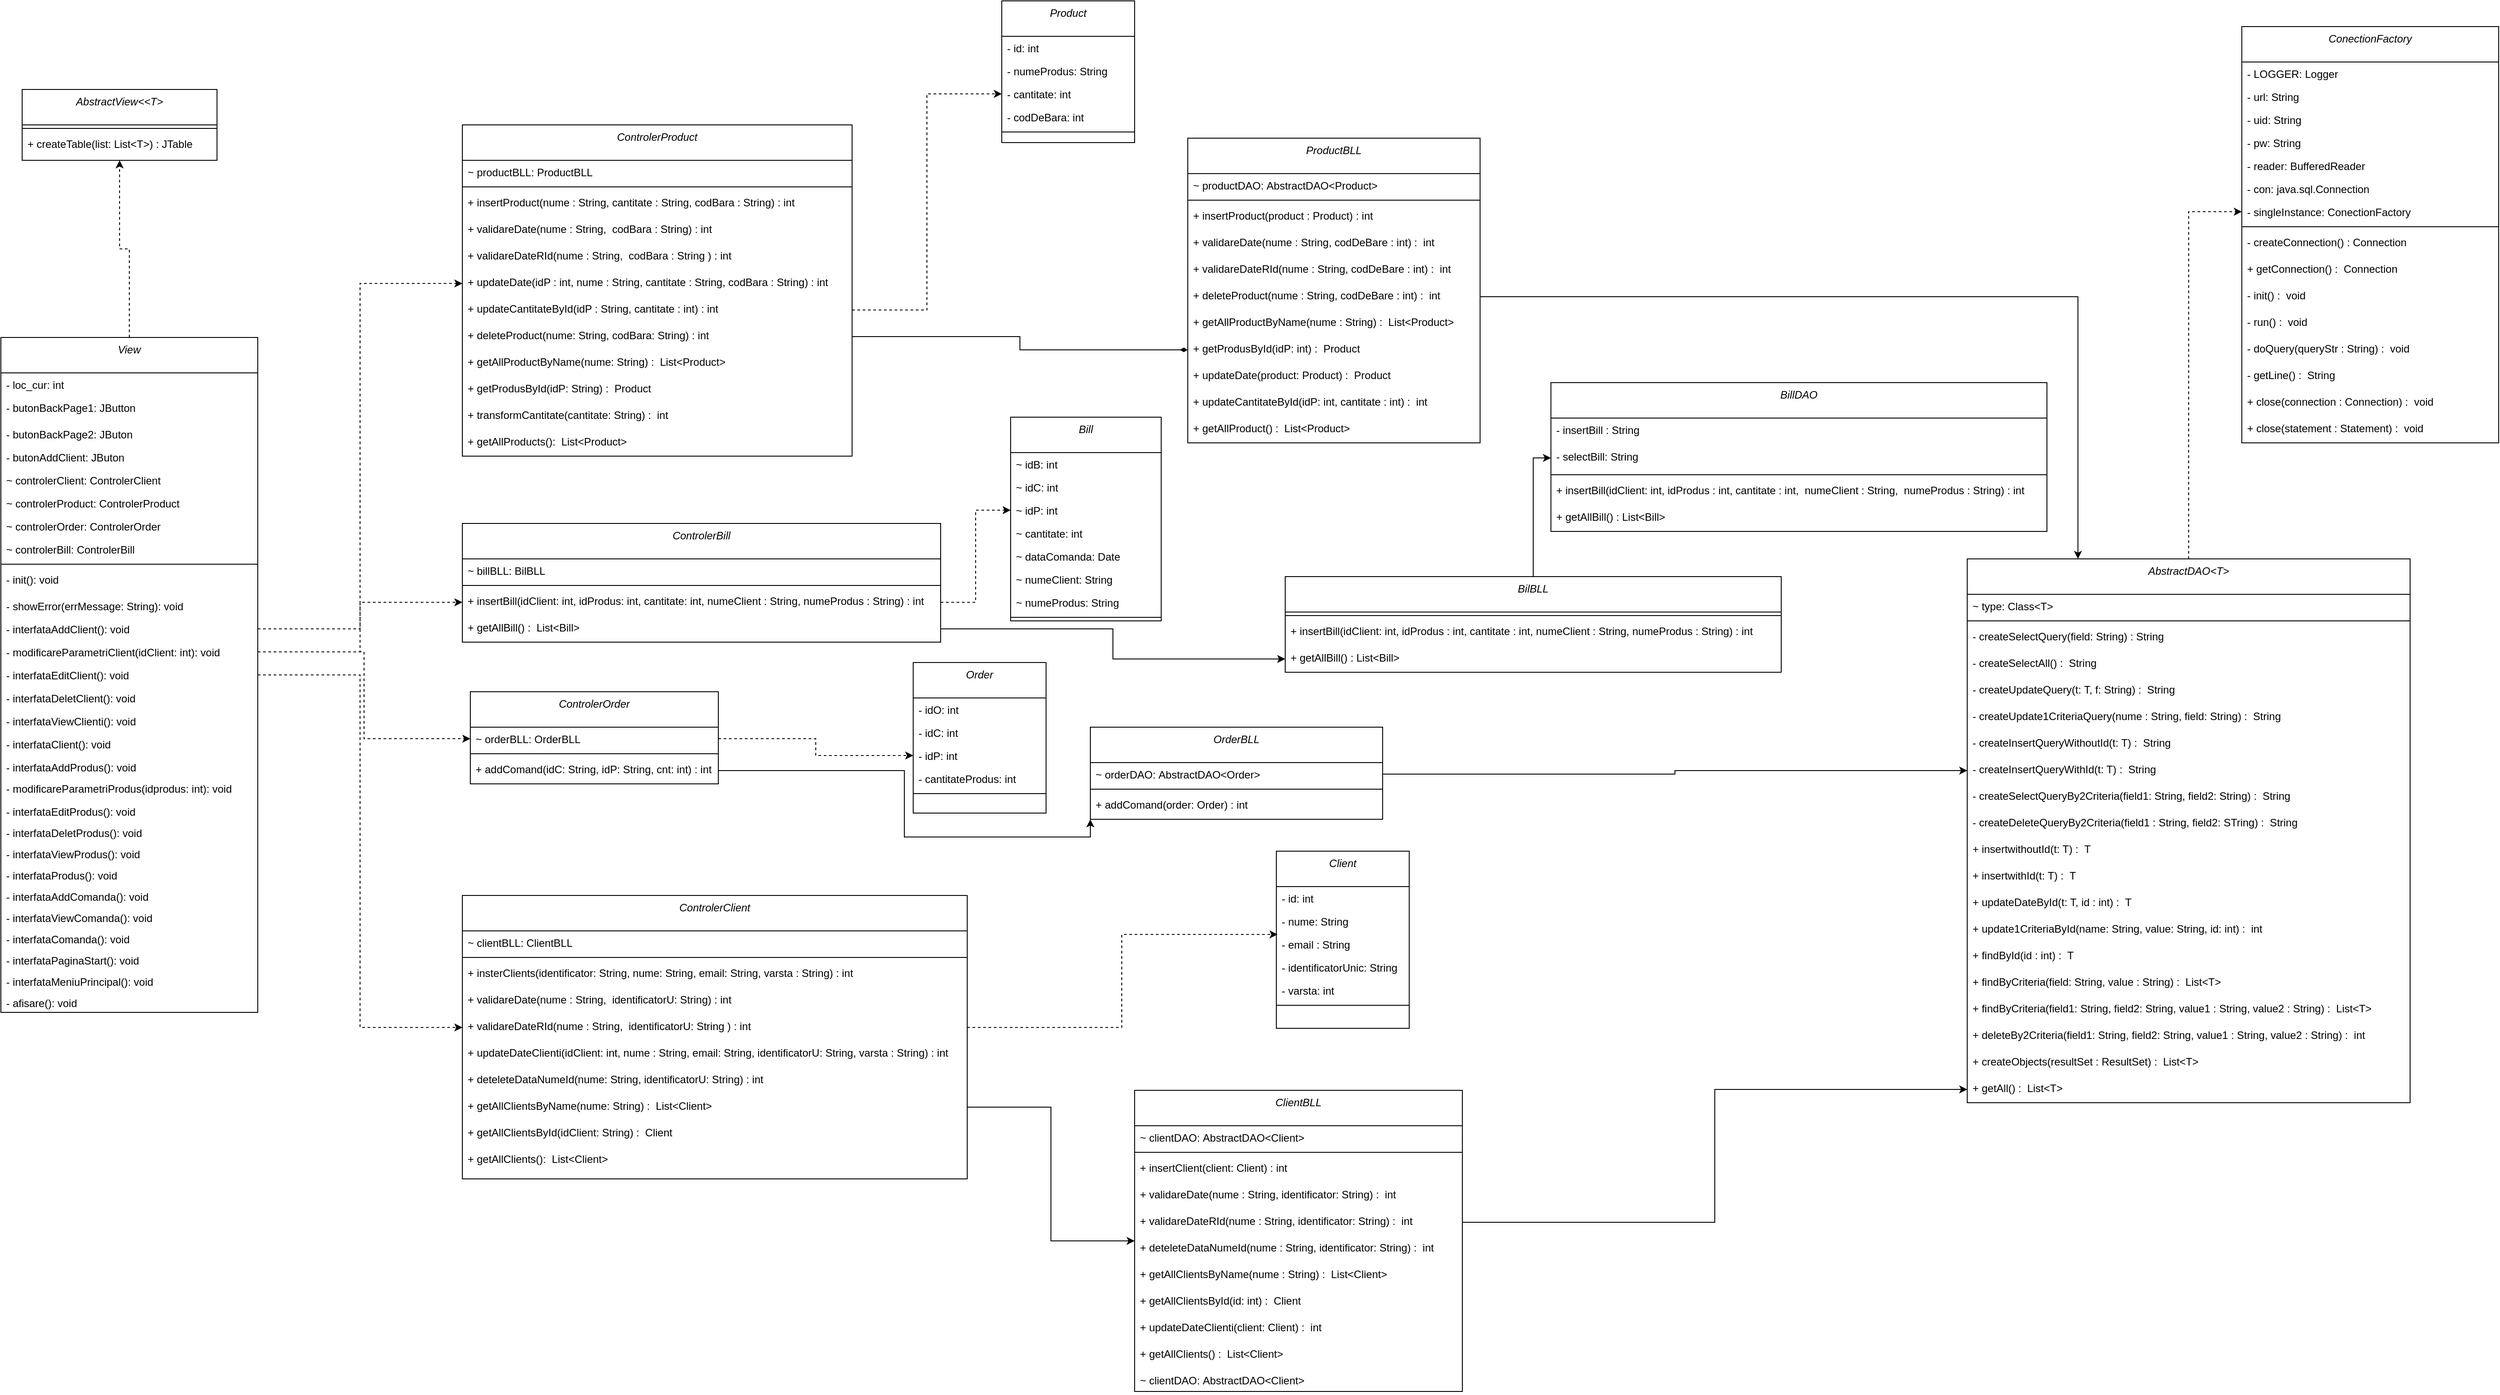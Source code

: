 <mxfile version="26.1.1">
  <diagram name="Pagină-1" id="UCfxAPOnuApiEbBb8Pd7">
    <mxGraphModel dx="2298" dy="1136" grid="1" gridSize="10" guides="1" tooltips="1" connect="1" arrows="1" fold="1" page="1" pageScale="1" pageWidth="827" pageHeight="1169" math="0" shadow="0">
      <root>
        <mxCell id="0" />
        <mxCell id="1" parent="0" />
        <mxCell id="dCbwUtsq8y1TV5SA_2gT-237" style="edgeStyle=orthogonalEdgeStyle;rounded=0;orthogonalLoop=1;jettySize=auto;html=1;exitX=0.5;exitY=0;exitDx=0;exitDy=0;entryX=0.5;entryY=1;entryDx=0;entryDy=0;dashed=1;" parent="1" source="dCbwUtsq8y1TV5SA_2gT-1" target="dCbwUtsq8y1TV5SA_2gT-104" edge="1">
          <mxGeometry relative="1" as="geometry" />
        </mxCell>
        <mxCell id="dCbwUtsq8y1TV5SA_2gT-1" value="View" style="swimlane;fontStyle=2;align=center;verticalAlign=top;childLayout=stackLayout;horizontal=1;startSize=40;horizontalStack=0;resizeParent=1;resizeLast=0;collapsible=1;marginBottom=0;rounded=0;shadow=0;strokeWidth=1;" parent="1" vertex="1">
          <mxGeometry x="280" y="450" width="290" height="762" as="geometry">
            <mxRectangle x="220" y="120" width="160" height="26" as="alternateBounds" />
          </mxGeometry>
        </mxCell>
        <mxCell id="dCbwUtsq8y1TV5SA_2gT-2" value="- loc_cur: int" style="text;align=left;verticalAlign=top;spacingLeft=4;spacingRight=4;overflow=hidden;rotatable=0;points=[[0,0.5],[1,0.5]];portConstraint=eastwest;" parent="dCbwUtsq8y1TV5SA_2gT-1" vertex="1">
          <mxGeometry y="40" width="290" height="26" as="geometry" />
        </mxCell>
        <mxCell id="dCbwUtsq8y1TV5SA_2gT-3" value="- butonBackPage1: JButton" style="text;align=left;verticalAlign=top;spacingLeft=4;spacingRight=4;overflow=hidden;rotatable=0;points=[[0,0.5],[1,0.5]];portConstraint=eastwest;rounded=0;shadow=0;html=0;" parent="dCbwUtsq8y1TV5SA_2gT-1" vertex="1">
          <mxGeometry y="66" width="290" height="30" as="geometry" />
        </mxCell>
        <mxCell id="dCbwUtsq8y1TV5SA_2gT-4" value="- butonBackPage2: JButon&#xa;" style="text;align=left;verticalAlign=top;spacingLeft=4;spacingRight=4;overflow=hidden;rotatable=0;points=[[0,0.5],[1,0.5]];portConstraint=eastwest;" parent="dCbwUtsq8y1TV5SA_2gT-1" vertex="1">
          <mxGeometry y="96" width="290" height="26" as="geometry" />
        </mxCell>
        <mxCell id="dCbwUtsq8y1TV5SA_2gT-5" value="- butonAddClient: JButon&#xa;" style="text;align=left;verticalAlign=top;spacingLeft=4;spacingRight=4;overflow=hidden;rotatable=0;points=[[0,0.5],[1,0.5]];portConstraint=eastwest;" parent="dCbwUtsq8y1TV5SA_2gT-1" vertex="1">
          <mxGeometry y="122" width="290" height="26" as="geometry" />
        </mxCell>
        <mxCell id="dCbwUtsq8y1TV5SA_2gT-6" value="~ controlerClient: ControlerClient&#xa;" style="text;align=left;verticalAlign=top;spacingLeft=4;spacingRight=4;overflow=hidden;rotatable=0;points=[[0,0.5],[1,0.5]];portConstraint=eastwest;" parent="dCbwUtsq8y1TV5SA_2gT-1" vertex="1">
          <mxGeometry y="148" width="290" height="26" as="geometry" />
        </mxCell>
        <mxCell id="dCbwUtsq8y1TV5SA_2gT-35" value="~ controlerProduct: ControlerProduct&#xa;" style="text;align=left;verticalAlign=top;spacingLeft=4;spacingRight=4;overflow=hidden;rotatable=0;points=[[0,0.5],[1,0.5]];portConstraint=eastwest;" parent="dCbwUtsq8y1TV5SA_2gT-1" vertex="1">
          <mxGeometry y="174" width="290" height="26" as="geometry" />
        </mxCell>
        <mxCell id="dCbwUtsq8y1TV5SA_2gT-7" value="~ controlerOrder: ControlerOrder&#xa;" style="text;align=left;verticalAlign=top;spacingLeft=4;spacingRight=4;overflow=hidden;rotatable=0;points=[[0,0.5],[1,0.5]];portConstraint=eastwest;" parent="dCbwUtsq8y1TV5SA_2gT-1" vertex="1">
          <mxGeometry y="200" width="290" height="26" as="geometry" />
        </mxCell>
        <mxCell id="dCbwUtsq8y1TV5SA_2gT-36" value="~ controlerBill: ControlerBill&#xa;" style="text;align=left;verticalAlign=top;spacingLeft=4;spacingRight=4;overflow=hidden;rotatable=0;points=[[0,0.5],[1,0.5]];portConstraint=eastwest;" parent="dCbwUtsq8y1TV5SA_2gT-1" vertex="1">
          <mxGeometry y="226" width="290" height="26" as="geometry" />
        </mxCell>
        <mxCell id="dCbwUtsq8y1TV5SA_2gT-8" value="" style="line;html=1;strokeWidth=1;align=left;verticalAlign=middle;spacingTop=-1;spacingLeft=3;spacingRight=3;rotatable=0;labelPosition=right;points=[];portConstraint=eastwest;" parent="dCbwUtsq8y1TV5SA_2gT-1" vertex="1">
          <mxGeometry y="252" width="290" height="8" as="geometry" />
        </mxCell>
        <mxCell id="dCbwUtsq8y1TV5SA_2gT-24" value="- init(): void" style="text;align=left;verticalAlign=top;spacingLeft=4;spacingRight=4;overflow=hidden;rotatable=0;points=[[0,0.5],[1,0.5]];portConstraint=eastwest;rounded=0;shadow=0;html=0;" parent="dCbwUtsq8y1TV5SA_2gT-1" vertex="1">
          <mxGeometry y="260" width="290" height="30" as="geometry" />
        </mxCell>
        <mxCell id="dCbwUtsq8y1TV5SA_2gT-31" value="- showError(errMessage: String): void" style="text;align=left;verticalAlign=top;spacingLeft=4;spacingRight=4;overflow=hidden;rotatable=0;points=[[0,0.5],[1,0.5]];portConstraint=eastwest;" parent="dCbwUtsq8y1TV5SA_2gT-1" vertex="1">
          <mxGeometry y="290" width="290" height="26" as="geometry" />
        </mxCell>
        <mxCell id="dCbwUtsq8y1TV5SA_2gT-32" value="- interfataAddClient(): void" style="text;align=left;verticalAlign=top;spacingLeft=4;spacingRight=4;overflow=hidden;rotatable=0;points=[[0,0.5],[1,0.5]];portConstraint=eastwest;" parent="dCbwUtsq8y1TV5SA_2gT-1" vertex="1">
          <mxGeometry y="316" width="290" height="26" as="geometry" />
        </mxCell>
        <mxCell id="dCbwUtsq8y1TV5SA_2gT-33" value="- modificareParametriClient(idClient: int): void" style="text;align=left;verticalAlign=top;spacingLeft=4;spacingRight=4;overflow=hidden;rotatable=0;points=[[0,0.5],[1,0.5]];portConstraint=eastwest;" parent="dCbwUtsq8y1TV5SA_2gT-1" vertex="1">
          <mxGeometry y="342" width="290" height="26" as="geometry" />
        </mxCell>
        <mxCell id="dCbwUtsq8y1TV5SA_2gT-34" value="- interfataEditClient(): void" style="text;align=left;verticalAlign=top;spacingLeft=4;spacingRight=4;overflow=hidden;rotatable=0;points=[[0,0.5],[1,0.5]];portConstraint=eastwest;" parent="dCbwUtsq8y1TV5SA_2gT-1" vertex="1">
          <mxGeometry y="368" width="290" height="26" as="geometry" />
        </mxCell>
        <mxCell id="dCbwUtsq8y1TV5SA_2gT-30" value="- interfataDeletClient(): void" style="text;align=left;verticalAlign=top;spacingLeft=4;spacingRight=4;overflow=hidden;rotatable=0;points=[[0,0.5],[1,0.5]];portConstraint=eastwest;" parent="dCbwUtsq8y1TV5SA_2gT-1" vertex="1">
          <mxGeometry y="394" width="290" height="26" as="geometry" />
        </mxCell>
        <mxCell id="dCbwUtsq8y1TV5SA_2gT-29" value="- interfataViewClienti(): void" style="text;align=left;verticalAlign=top;spacingLeft=4;spacingRight=4;overflow=hidden;rotatable=0;points=[[0,0.5],[1,0.5]];portConstraint=eastwest;" parent="dCbwUtsq8y1TV5SA_2gT-1" vertex="1">
          <mxGeometry y="420" width="290" height="26" as="geometry" />
        </mxCell>
        <mxCell id="dCbwUtsq8y1TV5SA_2gT-28" value="- interfataClient(): void" style="text;align=left;verticalAlign=top;spacingLeft=4;spacingRight=4;overflow=hidden;rotatable=0;points=[[0,0.5],[1,0.5]];portConstraint=eastwest;" parent="dCbwUtsq8y1TV5SA_2gT-1" vertex="1">
          <mxGeometry y="446" width="290" height="26" as="geometry" />
        </mxCell>
        <mxCell id="dCbwUtsq8y1TV5SA_2gT-27" value="- interfataAddProdus(): void&#xa;" style="text;align=left;verticalAlign=top;spacingLeft=4;spacingRight=4;overflow=hidden;rotatable=0;points=[[0,0.5],[1,0.5]];portConstraint=eastwest;" parent="dCbwUtsq8y1TV5SA_2gT-1" vertex="1">
          <mxGeometry y="472" width="290" height="24" as="geometry" />
        </mxCell>
        <mxCell id="dCbwUtsq8y1TV5SA_2gT-26" value="- modificareParametriProdus(idprodus: int): void" style="text;align=left;verticalAlign=top;spacingLeft=4;spacingRight=4;overflow=hidden;rotatable=0;points=[[0,0.5],[1,0.5]];portConstraint=eastwest;" parent="dCbwUtsq8y1TV5SA_2gT-1" vertex="1">
          <mxGeometry y="496" width="290" height="26" as="geometry" />
        </mxCell>
        <mxCell id="dCbwUtsq8y1TV5SA_2gT-25" value="- interfataEditProdus(): void&#xa;" style="text;align=left;verticalAlign=top;spacingLeft=4;spacingRight=4;overflow=hidden;rotatable=0;points=[[0,0.5],[1,0.5]];portConstraint=eastwest;" parent="dCbwUtsq8y1TV5SA_2gT-1" vertex="1">
          <mxGeometry y="522" width="290" height="24" as="geometry" />
        </mxCell>
        <mxCell id="dCbwUtsq8y1TV5SA_2gT-37" value="- interfataDeletProdus(): void&#xa;" style="text;align=left;verticalAlign=top;spacingLeft=4;spacingRight=4;overflow=hidden;rotatable=0;points=[[0,0.5],[1,0.5]];portConstraint=eastwest;" parent="dCbwUtsq8y1TV5SA_2gT-1" vertex="1">
          <mxGeometry y="546" width="290" height="24" as="geometry" />
        </mxCell>
        <mxCell id="dCbwUtsq8y1TV5SA_2gT-38" value="- interfataViewProdus(): void&#xa;" style="text;align=left;verticalAlign=top;spacingLeft=4;spacingRight=4;overflow=hidden;rotatable=0;points=[[0,0.5],[1,0.5]];portConstraint=eastwest;" parent="dCbwUtsq8y1TV5SA_2gT-1" vertex="1">
          <mxGeometry y="570" width="290" height="24" as="geometry" />
        </mxCell>
        <mxCell id="dCbwUtsq8y1TV5SA_2gT-39" value="- interfataProdus(): void&#xa;" style="text;align=left;verticalAlign=top;spacingLeft=4;spacingRight=4;overflow=hidden;rotatable=0;points=[[0,0.5],[1,0.5]];portConstraint=eastwest;" parent="dCbwUtsq8y1TV5SA_2gT-1" vertex="1">
          <mxGeometry y="594" width="290" height="24" as="geometry" />
        </mxCell>
        <mxCell id="dCbwUtsq8y1TV5SA_2gT-40" value="- interfataAddComanda(): void&#xa;" style="text;align=left;verticalAlign=top;spacingLeft=4;spacingRight=4;overflow=hidden;rotatable=0;points=[[0,0.5],[1,0.5]];portConstraint=eastwest;" parent="dCbwUtsq8y1TV5SA_2gT-1" vertex="1">
          <mxGeometry y="618" width="290" height="24" as="geometry" />
        </mxCell>
        <mxCell id="dCbwUtsq8y1TV5SA_2gT-41" value="- interfataViewComanda(): void&#xa;" style="text;align=left;verticalAlign=top;spacingLeft=4;spacingRight=4;overflow=hidden;rotatable=0;points=[[0,0.5],[1,0.5]];portConstraint=eastwest;" parent="dCbwUtsq8y1TV5SA_2gT-1" vertex="1">
          <mxGeometry y="642" width="290" height="24" as="geometry" />
        </mxCell>
        <mxCell id="dCbwUtsq8y1TV5SA_2gT-42" value="- interfataComanda(): void&#xa;" style="text;align=left;verticalAlign=top;spacingLeft=4;spacingRight=4;overflow=hidden;rotatable=0;points=[[0,0.5],[1,0.5]];portConstraint=eastwest;" parent="dCbwUtsq8y1TV5SA_2gT-1" vertex="1">
          <mxGeometry y="666" width="290" height="24" as="geometry" />
        </mxCell>
        <mxCell id="dCbwUtsq8y1TV5SA_2gT-43" value="- interfataPaginaStart(): void&#xa;" style="text;align=left;verticalAlign=top;spacingLeft=4;spacingRight=4;overflow=hidden;rotatable=0;points=[[0,0.5],[1,0.5]];portConstraint=eastwest;" parent="dCbwUtsq8y1TV5SA_2gT-1" vertex="1">
          <mxGeometry y="690" width="290" height="24" as="geometry" />
        </mxCell>
        <mxCell id="dCbwUtsq8y1TV5SA_2gT-44" value="- interfataMeniuPrincipal(): void&#xa;" style="text;align=left;verticalAlign=top;spacingLeft=4;spacingRight=4;overflow=hidden;rotatable=0;points=[[0,0.5],[1,0.5]];portConstraint=eastwest;" parent="dCbwUtsq8y1TV5SA_2gT-1" vertex="1">
          <mxGeometry y="714" width="290" height="24" as="geometry" />
        </mxCell>
        <mxCell id="dCbwUtsq8y1TV5SA_2gT-45" value="- afisare(): void&#xa;" style="text;align=left;verticalAlign=top;spacingLeft=4;spacingRight=4;overflow=hidden;rotatable=0;points=[[0,0.5],[1,0.5]];portConstraint=eastwest;" parent="dCbwUtsq8y1TV5SA_2gT-1" vertex="1">
          <mxGeometry y="738" width="290" height="24" as="geometry" />
        </mxCell>
        <mxCell id="dCbwUtsq8y1TV5SA_2gT-47" value="ControlerProduct" style="swimlane;fontStyle=2;align=center;verticalAlign=top;childLayout=stackLayout;horizontal=1;startSize=40;horizontalStack=0;resizeParent=1;resizeLast=0;collapsible=1;marginBottom=0;rounded=0;shadow=0;strokeWidth=1;" parent="1" vertex="1">
          <mxGeometry x="801" y="210" width="440" height="374" as="geometry">
            <mxRectangle x="220" y="120" width="160" height="26" as="alternateBounds" />
          </mxGeometry>
        </mxCell>
        <mxCell id="dCbwUtsq8y1TV5SA_2gT-48" value="~ productBLL: ProductBLL" style="text;align=left;verticalAlign=top;spacingLeft=4;spacingRight=4;overflow=hidden;rotatable=0;points=[[0,0.5],[1,0.5]];portConstraint=eastwest;" parent="dCbwUtsq8y1TV5SA_2gT-47" vertex="1">
          <mxGeometry y="40" width="440" height="26" as="geometry" />
        </mxCell>
        <mxCell id="dCbwUtsq8y1TV5SA_2gT-56" value="" style="line;html=1;strokeWidth=1;align=left;verticalAlign=middle;spacingTop=-1;spacingLeft=3;spacingRight=3;rotatable=0;labelPosition=right;points=[];portConstraint=eastwest;" parent="dCbwUtsq8y1TV5SA_2gT-47" vertex="1">
          <mxGeometry y="66" width="440" height="8" as="geometry" />
        </mxCell>
        <mxCell id="dCbwUtsq8y1TV5SA_2gT-57" value="+ insertProduct(nume : String, cantitate : String, codBara : String) : int" style="text;align=left;verticalAlign=top;spacingLeft=4;spacingRight=4;overflow=hidden;rotatable=0;points=[[0,0.5],[1,0.5]];portConstraint=eastwest;rounded=0;shadow=0;html=0;" parent="dCbwUtsq8y1TV5SA_2gT-47" vertex="1">
          <mxGeometry y="74" width="440" height="30" as="geometry" />
        </mxCell>
        <mxCell id="dCbwUtsq8y1TV5SA_2gT-77" value="+ validareDate(nume : String,  codBara : String) : int" style="text;align=left;verticalAlign=top;spacingLeft=4;spacingRight=4;overflow=hidden;rotatable=0;points=[[0,0.5],[1,0.5]];portConstraint=eastwest;rounded=0;shadow=0;html=0;" parent="dCbwUtsq8y1TV5SA_2gT-47" vertex="1">
          <mxGeometry y="104" width="440" height="30" as="geometry" />
        </mxCell>
        <mxCell id="dCbwUtsq8y1TV5SA_2gT-78" value="+ validareDateRId(nume : String,  codBara : String ) : int" style="text;align=left;verticalAlign=top;spacingLeft=4;spacingRight=4;overflow=hidden;rotatable=0;points=[[0,0.5],[1,0.5]];portConstraint=eastwest;rounded=0;shadow=0;html=0;" parent="dCbwUtsq8y1TV5SA_2gT-47" vertex="1">
          <mxGeometry y="134" width="440" height="30" as="geometry" />
        </mxCell>
        <mxCell id="dCbwUtsq8y1TV5SA_2gT-79" value="+ updateDate(idP : int, nume : String, cantitate : String, codBara : String) : int" style="text;align=left;verticalAlign=top;spacingLeft=4;spacingRight=4;overflow=hidden;rotatable=0;points=[[0,0.5],[1,0.5]];portConstraint=eastwest;rounded=0;shadow=0;html=0;" parent="dCbwUtsq8y1TV5SA_2gT-47" vertex="1">
          <mxGeometry y="164" width="440" height="30" as="geometry" />
        </mxCell>
        <mxCell id="dCbwUtsq8y1TV5SA_2gT-80" value="+ updateCantitateById(idP : String, cantitate : int) : int" style="text;align=left;verticalAlign=top;spacingLeft=4;spacingRight=4;overflow=hidden;rotatable=0;points=[[0,0.5],[1,0.5]];portConstraint=eastwest;rounded=0;shadow=0;html=0;" parent="dCbwUtsq8y1TV5SA_2gT-47" vertex="1">
          <mxGeometry y="194" width="440" height="30" as="geometry" />
        </mxCell>
        <mxCell id="dCbwUtsq8y1TV5SA_2gT-81" value="+ deleteProduct(nume: String, codBara: String) : int" style="text;align=left;verticalAlign=top;spacingLeft=4;spacingRight=4;overflow=hidden;rotatable=0;points=[[0,0.5],[1,0.5]];portConstraint=eastwest;rounded=0;shadow=0;html=0;" parent="dCbwUtsq8y1TV5SA_2gT-47" vertex="1">
          <mxGeometry y="224" width="440" height="30" as="geometry" />
        </mxCell>
        <mxCell id="dCbwUtsq8y1TV5SA_2gT-82" value="+ getAllProductByName(nume: String) :  List&lt;Product&gt;" style="text;align=left;verticalAlign=top;spacingLeft=4;spacingRight=4;overflow=hidden;rotatable=0;points=[[0,0.5],[1,0.5]];portConstraint=eastwest;rounded=0;shadow=0;html=0;" parent="dCbwUtsq8y1TV5SA_2gT-47" vertex="1">
          <mxGeometry y="254" width="440" height="30" as="geometry" />
        </mxCell>
        <mxCell id="dCbwUtsq8y1TV5SA_2gT-83" value="+ getProdusById(idP: String) :  Product" style="text;align=left;verticalAlign=top;spacingLeft=4;spacingRight=4;overflow=hidden;rotatable=0;points=[[0,0.5],[1,0.5]];portConstraint=eastwest;rounded=0;shadow=0;html=0;" parent="dCbwUtsq8y1TV5SA_2gT-47" vertex="1">
          <mxGeometry y="284" width="440" height="30" as="geometry" />
        </mxCell>
        <mxCell id="dCbwUtsq8y1TV5SA_2gT-84" value="+ transformCantitate(cantitate: String) :  int" style="text;align=left;verticalAlign=top;spacingLeft=4;spacingRight=4;overflow=hidden;rotatable=0;points=[[0,0.5],[1,0.5]];portConstraint=eastwest;rounded=0;shadow=0;html=0;" parent="dCbwUtsq8y1TV5SA_2gT-47" vertex="1">
          <mxGeometry y="314" width="440" height="30" as="geometry" />
        </mxCell>
        <mxCell id="dCbwUtsq8y1TV5SA_2gT-85" value="+ getAllProducts():  List&lt;Product&gt;" style="text;align=left;verticalAlign=top;spacingLeft=4;spacingRight=4;overflow=hidden;rotatable=0;points=[[0,0.5],[1,0.5]];portConstraint=eastwest;rounded=0;shadow=0;html=0;" parent="dCbwUtsq8y1TV5SA_2gT-47" vertex="1">
          <mxGeometry y="344" width="440" height="30" as="geometry" />
        </mxCell>
        <mxCell id="dCbwUtsq8y1TV5SA_2gT-86" value="ControlerOrder" style="swimlane;fontStyle=2;align=center;verticalAlign=top;childLayout=stackLayout;horizontal=1;startSize=40;horizontalStack=0;resizeParent=1;resizeLast=0;collapsible=1;marginBottom=0;rounded=0;shadow=0;strokeWidth=1;" parent="1" vertex="1">
          <mxGeometry x="810" y="850" width="280" height="104" as="geometry">
            <mxRectangle x="220" y="120" width="160" height="26" as="alternateBounds" />
          </mxGeometry>
        </mxCell>
        <mxCell id="dCbwUtsq8y1TV5SA_2gT-87" value="~ orderBLL: OrderBLL" style="text;align=left;verticalAlign=top;spacingLeft=4;spacingRight=4;overflow=hidden;rotatable=0;points=[[0,0.5],[1,0.5]];portConstraint=eastwest;" parent="dCbwUtsq8y1TV5SA_2gT-86" vertex="1">
          <mxGeometry y="40" width="280" height="26" as="geometry" />
        </mxCell>
        <mxCell id="dCbwUtsq8y1TV5SA_2gT-88" value="" style="line;html=1;strokeWidth=1;align=left;verticalAlign=middle;spacingTop=-1;spacingLeft=3;spacingRight=3;rotatable=0;labelPosition=right;points=[];portConstraint=eastwest;" parent="dCbwUtsq8y1TV5SA_2gT-86" vertex="1">
          <mxGeometry y="66" width="280" height="8" as="geometry" />
        </mxCell>
        <mxCell id="dCbwUtsq8y1TV5SA_2gT-89" value="+ addComand(idC: String, idP: String, cnt: int) : int" style="text;align=left;verticalAlign=top;spacingLeft=4;spacingRight=4;overflow=hidden;rotatable=0;points=[[0,0.5],[1,0.5]];portConstraint=eastwest;rounded=0;shadow=0;html=0;" parent="dCbwUtsq8y1TV5SA_2gT-86" vertex="1">
          <mxGeometry y="74" width="280" height="30" as="geometry" />
        </mxCell>
        <mxCell id="dCbwUtsq8y1TV5SA_2gT-99" value="ControlerBill" style="swimlane;fontStyle=2;align=center;verticalAlign=top;childLayout=stackLayout;horizontal=1;startSize=40;horizontalStack=0;resizeParent=1;resizeLast=0;collapsible=1;marginBottom=0;rounded=0;shadow=0;strokeWidth=1;" parent="1" vertex="1">
          <mxGeometry x="801" y="660" width="540" height="134" as="geometry">
            <mxRectangle x="220" y="120" width="160" height="26" as="alternateBounds" />
          </mxGeometry>
        </mxCell>
        <mxCell id="dCbwUtsq8y1TV5SA_2gT-100" value="~ billBLL: BilBLL" style="text;align=left;verticalAlign=top;spacingLeft=4;spacingRight=4;overflow=hidden;rotatable=0;points=[[0,0.5],[1,0.5]];portConstraint=eastwest;" parent="dCbwUtsq8y1TV5SA_2gT-99" vertex="1">
          <mxGeometry y="40" width="540" height="26" as="geometry" />
        </mxCell>
        <mxCell id="dCbwUtsq8y1TV5SA_2gT-101" value="" style="line;html=1;strokeWidth=1;align=left;verticalAlign=middle;spacingTop=-1;spacingLeft=3;spacingRight=3;rotatable=0;labelPosition=right;points=[];portConstraint=eastwest;" parent="dCbwUtsq8y1TV5SA_2gT-99" vertex="1">
          <mxGeometry y="66" width="540" height="8" as="geometry" />
        </mxCell>
        <mxCell id="dCbwUtsq8y1TV5SA_2gT-102" value="+ insertBill(idClient: int, idProdus: int, cantitate: int, numeClient : String, numeProdus : String) : int" style="text;align=left;verticalAlign=top;spacingLeft=4;spacingRight=4;overflow=hidden;rotatable=0;points=[[0,0.5],[1,0.5]];portConstraint=eastwest;rounded=0;shadow=0;html=0;" parent="dCbwUtsq8y1TV5SA_2gT-99" vertex="1">
          <mxGeometry y="74" width="540" height="30" as="geometry" />
        </mxCell>
        <mxCell id="dCbwUtsq8y1TV5SA_2gT-103" value="+ getAllBill() :  List&lt;Bill&gt; " style="text;align=left;verticalAlign=top;spacingLeft=4;spacingRight=4;overflow=hidden;rotatable=0;points=[[0,0.5],[1,0.5]];portConstraint=eastwest;rounded=0;shadow=0;html=0;" parent="dCbwUtsq8y1TV5SA_2gT-99" vertex="1">
          <mxGeometry y="104" width="540" height="30" as="geometry" />
        </mxCell>
        <mxCell id="dCbwUtsq8y1TV5SA_2gT-104" value="AbstractView&lt;&lt;T&gt;" style="swimlane;fontStyle=2;align=center;verticalAlign=top;childLayout=stackLayout;horizontal=1;startSize=40;horizontalStack=0;resizeParent=1;resizeLast=0;collapsible=1;marginBottom=0;rounded=0;shadow=0;strokeWidth=1;" parent="1" vertex="1">
          <mxGeometry x="304" y="170" width="220" height="80" as="geometry">
            <mxRectangle x="220" y="120" width="160" height="26" as="alternateBounds" />
          </mxGeometry>
        </mxCell>
        <mxCell id="dCbwUtsq8y1TV5SA_2gT-106" value="" style="line;html=1;strokeWidth=1;align=left;verticalAlign=middle;spacingTop=-1;spacingLeft=3;spacingRight=3;rotatable=0;labelPosition=right;points=[];portConstraint=eastwest;" parent="dCbwUtsq8y1TV5SA_2gT-104" vertex="1">
          <mxGeometry y="40" width="220" height="8" as="geometry" />
        </mxCell>
        <mxCell id="dCbwUtsq8y1TV5SA_2gT-107" value="+ createTable(list: List&lt;T&gt;) : JTable" style="text;align=left;verticalAlign=top;spacingLeft=4;spacingRight=4;overflow=hidden;rotatable=0;points=[[0,0.5],[1,0.5]];portConstraint=eastwest;rounded=0;shadow=0;html=0;" parent="dCbwUtsq8y1TV5SA_2gT-104" vertex="1">
          <mxGeometry y="48" width="220" height="30" as="geometry" />
        </mxCell>
        <mxCell id="dCbwUtsq8y1TV5SA_2gT-109" value="ControlerClient" style="swimlane;fontStyle=2;align=center;verticalAlign=top;childLayout=stackLayout;horizontal=1;startSize=40;horizontalStack=0;resizeParent=1;resizeLast=0;collapsible=1;marginBottom=0;rounded=0;shadow=0;strokeWidth=1;" parent="1" vertex="1">
          <mxGeometry x="801" y="1080" width="570" height="320" as="geometry">
            <mxRectangle x="220" y="120" width="160" height="26" as="alternateBounds" />
          </mxGeometry>
        </mxCell>
        <mxCell id="dCbwUtsq8y1TV5SA_2gT-110" value="~ clientBLL: ClientBLL" style="text;align=left;verticalAlign=top;spacingLeft=4;spacingRight=4;overflow=hidden;rotatable=0;points=[[0,0.5],[1,0.5]];portConstraint=eastwest;" parent="dCbwUtsq8y1TV5SA_2gT-109" vertex="1">
          <mxGeometry y="40" width="570" height="26" as="geometry" />
        </mxCell>
        <mxCell id="dCbwUtsq8y1TV5SA_2gT-111" value="" style="line;html=1;strokeWidth=1;align=left;verticalAlign=middle;spacingTop=-1;spacingLeft=3;spacingRight=3;rotatable=0;labelPosition=right;points=[];portConstraint=eastwest;" parent="dCbwUtsq8y1TV5SA_2gT-109" vertex="1">
          <mxGeometry y="66" width="570" height="8" as="geometry" />
        </mxCell>
        <mxCell id="dCbwUtsq8y1TV5SA_2gT-112" value="+ insterClients(identificator: String, nume: String, email: String, varsta : String) : int" style="text;align=left;verticalAlign=top;spacingLeft=4;spacingRight=4;overflow=hidden;rotatable=0;points=[[0,0.5],[1,0.5]];portConstraint=eastwest;rounded=0;shadow=0;html=0;" parent="dCbwUtsq8y1TV5SA_2gT-109" vertex="1">
          <mxGeometry y="74" width="570" height="30" as="geometry" />
        </mxCell>
        <mxCell id="dCbwUtsq8y1TV5SA_2gT-113" value="+ validareDate(nume : String,  identificatorU: String) : int" style="text;align=left;verticalAlign=top;spacingLeft=4;spacingRight=4;overflow=hidden;rotatable=0;points=[[0,0.5],[1,0.5]];portConstraint=eastwest;rounded=0;shadow=0;html=0;" parent="dCbwUtsq8y1TV5SA_2gT-109" vertex="1">
          <mxGeometry y="104" width="570" height="30" as="geometry" />
        </mxCell>
        <mxCell id="dCbwUtsq8y1TV5SA_2gT-114" value="+ validareDateRId(nume : String,  identificatorU: String ) : int" style="text;align=left;verticalAlign=top;spacingLeft=4;spacingRight=4;overflow=hidden;rotatable=0;points=[[0,0.5],[1,0.5]];portConstraint=eastwest;rounded=0;shadow=0;html=0;" parent="dCbwUtsq8y1TV5SA_2gT-109" vertex="1">
          <mxGeometry y="134" width="570" height="30" as="geometry" />
        </mxCell>
        <mxCell id="dCbwUtsq8y1TV5SA_2gT-115" value="+ updateDateClienti(idClient: int, nume : String, email: String, identificatorU: String, varsta : String) : int" style="text;align=left;verticalAlign=top;spacingLeft=4;spacingRight=4;overflow=hidden;rotatable=0;points=[[0,0.5],[1,0.5]];portConstraint=eastwest;rounded=0;shadow=0;html=0;" parent="dCbwUtsq8y1TV5SA_2gT-109" vertex="1">
          <mxGeometry y="164" width="570" height="30" as="geometry" />
        </mxCell>
        <mxCell id="dCbwUtsq8y1TV5SA_2gT-117" value="+ deteleteDataNumeId(nume: String, identificatorU: String) : int" style="text;align=left;verticalAlign=top;spacingLeft=4;spacingRight=4;overflow=hidden;rotatable=0;points=[[0,0.5],[1,0.5]];portConstraint=eastwest;rounded=0;shadow=0;html=0;" parent="dCbwUtsq8y1TV5SA_2gT-109" vertex="1">
          <mxGeometry y="194" width="570" height="30" as="geometry" />
        </mxCell>
        <mxCell id="dCbwUtsq8y1TV5SA_2gT-118" value="+ getAllClientsByName(nume: String) :  List&lt;Client&gt;" style="text;align=left;verticalAlign=top;spacingLeft=4;spacingRight=4;overflow=hidden;rotatable=0;points=[[0,0.5],[1,0.5]];portConstraint=eastwest;rounded=0;shadow=0;html=0;" parent="dCbwUtsq8y1TV5SA_2gT-109" vertex="1">
          <mxGeometry y="224" width="570" height="30" as="geometry" />
        </mxCell>
        <mxCell id="dCbwUtsq8y1TV5SA_2gT-119" value="+ getAllClientsById(idClient: String) :  Client" style="text;align=left;verticalAlign=top;spacingLeft=4;spacingRight=4;overflow=hidden;rotatable=0;points=[[0,0.5],[1,0.5]];portConstraint=eastwest;rounded=0;shadow=0;html=0;" parent="dCbwUtsq8y1TV5SA_2gT-109" vertex="1">
          <mxGeometry y="254" width="570" height="30" as="geometry" />
        </mxCell>
        <mxCell id="dCbwUtsq8y1TV5SA_2gT-121" value="+ getAllClients():  List&lt;Client&gt;" style="text;align=left;verticalAlign=top;spacingLeft=4;spacingRight=4;overflow=hidden;rotatable=0;points=[[0,0.5],[1,0.5]];portConstraint=eastwest;rounded=0;shadow=0;html=0;" parent="dCbwUtsq8y1TV5SA_2gT-109" vertex="1">
          <mxGeometry y="284" width="570" height="30" as="geometry" />
        </mxCell>
        <mxCell id="dCbwUtsq8y1TV5SA_2gT-122" value="Bill" style="swimlane;fontStyle=2;align=center;verticalAlign=top;childLayout=stackLayout;horizontal=1;startSize=40;horizontalStack=0;resizeParent=1;resizeLast=0;collapsible=1;marginBottom=0;rounded=0;shadow=0;strokeWidth=1;" parent="1" vertex="1">
          <mxGeometry x="1420" y="540" width="170" height="230" as="geometry">
            <mxRectangle x="220" y="120" width="160" height="26" as="alternateBounds" />
          </mxGeometry>
        </mxCell>
        <mxCell id="dCbwUtsq8y1TV5SA_2gT-123" value="~ idB: int" style="text;align=left;verticalAlign=top;spacingLeft=4;spacingRight=4;overflow=hidden;rotatable=0;points=[[0,0.5],[1,0.5]];portConstraint=eastwest;" parent="dCbwUtsq8y1TV5SA_2gT-122" vertex="1">
          <mxGeometry y="40" width="170" height="26" as="geometry" />
        </mxCell>
        <mxCell id="dCbwUtsq8y1TV5SA_2gT-127" value="~ idC: int" style="text;align=left;verticalAlign=top;spacingLeft=4;spacingRight=4;overflow=hidden;rotatable=0;points=[[0,0.5],[1,0.5]];portConstraint=eastwest;" parent="dCbwUtsq8y1TV5SA_2gT-122" vertex="1">
          <mxGeometry y="66" width="170" height="26" as="geometry" />
        </mxCell>
        <mxCell id="dCbwUtsq8y1TV5SA_2gT-128" value="~ idP: int" style="text;align=left;verticalAlign=top;spacingLeft=4;spacingRight=4;overflow=hidden;rotatable=0;points=[[0,0.5],[1,0.5]];portConstraint=eastwest;" parent="dCbwUtsq8y1TV5SA_2gT-122" vertex="1">
          <mxGeometry y="92" width="170" height="26" as="geometry" />
        </mxCell>
        <mxCell id="dCbwUtsq8y1TV5SA_2gT-129" value="~ cantitate: int" style="text;align=left;verticalAlign=top;spacingLeft=4;spacingRight=4;overflow=hidden;rotatable=0;points=[[0,0.5],[1,0.5]];portConstraint=eastwest;" parent="dCbwUtsq8y1TV5SA_2gT-122" vertex="1">
          <mxGeometry y="118" width="170" height="26" as="geometry" />
        </mxCell>
        <mxCell id="dCbwUtsq8y1TV5SA_2gT-130" value="~ dataComanda: Date" style="text;align=left;verticalAlign=top;spacingLeft=4;spacingRight=4;overflow=hidden;rotatable=0;points=[[0,0.5],[1,0.5]];portConstraint=eastwest;" parent="dCbwUtsq8y1TV5SA_2gT-122" vertex="1">
          <mxGeometry y="144" width="170" height="26" as="geometry" />
        </mxCell>
        <mxCell id="dCbwUtsq8y1TV5SA_2gT-131" value="~ numeClient: String" style="text;align=left;verticalAlign=top;spacingLeft=4;spacingRight=4;overflow=hidden;rotatable=0;points=[[0,0.5],[1,0.5]];portConstraint=eastwest;" parent="dCbwUtsq8y1TV5SA_2gT-122" vertex="1">
          <mxGeometry y="170" width="170" height="26" as="geometry" />
        </mxCell>
        <mxCell id="dCbwUtsq8y1TV5SA_2gT-132" value="~ numeProdus: String" style="text;align=left;verticalAlign=top;spacingLeft=4;spacingRight=4;overflow=hidden;rotatable=0;points=[[0,0.5],[1,0.5]];portConstraint=eastwest;" parent="dCbwUtsq8y1TV5SA_2gT-122" vertex="1">
          <mxGeometry y="196" width="170" height="26" as="geometry" />
        </mxCell>
        <mxCell id="dCbwUtsq8y1TV5SA_2gT-124" value="" style="line;html=1;strokeWidth=1;align=left;verticalAlign=middle;spacingTop=-1;spacingLeft=3;spacingRight=3;rotatable=0;labelPosition=right;points=[];portConstraint=eastwest;" parent="dCbwUtsq8y1TV5SA_2gT-122" vertex="1">
          <mxGeometry y="222" width="170" height="8" as="geometry" />
        </mxCell>
        <mxCell id="dCbwUtsq8y1TV5SA_2gT-133" value="Client" style="swimlane;fontStyle=2;align=center;verticalAlign=top;childLayout=stackLayout;horizontal=1;startSize=40;horizontalStack=0;resizeParent=1;resizeLast=0;collapsible=1;marginBottom=0;rounded=0;shadow=0;strokeWidth=1;" parent="1" vertex="1">
          <mxGeometry x="1720" y="1030" width="150" height="200" as="geometry">
            <mxRectangle x="220" y="120" width="160" height="26" as="alternateBounds" />
          </mxGeometry>
        </mxCell>
        <mxCell id="dCbwUtsq8y1TV5SA_2gT-134" value="- id: int" style="text;align=left;verticalAlign=top;spacingLeft=4;spacingRight=4;overflow=hidden;rotatable=0;points=[[0,0.5],[1,0.5]];portConstraint=eastwest;" parent="dCbwUtsq8y1TV5SA_2gT-133" vertex="1">
          <mxGeometry y="40" width="150" height="26" as="geometry" />
        </mxCell>
        <mxCell id="dCbwUtsq8y1TV5SA_2gT-135" value="- nume: String" style="text;align=left;verticalAlign=top;spacingLeft=4;spacingRight=4;overflow=hidden;rotatable=0;points=[[0,0.5],[1,0.5]];portConstraint=eastwest;" parent="dCbwUtsq8y1TV5SA_2gT-133" vertex="1">
          <mxGeometry y="66" width="150" height="26" as="geometry" />
        </mxCell>
        <mxCell id="dCbwUtsq8y1TV5SA_2gT-136" value="- email : String" style="text;align=left;verticalAlign=top;spacingLeft=4;spacingRight=4;overflow=hidden;rotatable=0;points=[[0,0.5],[1,0.5]];portConstraint=eastwest;" parent="dCbwUtsq8y1TV5SA_2gT-133" vertex="1">
          <mxGeometry y="92" width="150" height="26" as="geometry" />
        </mxCell>
        <mxCell id="dCbwUtsq8y1TV5SA_2gT-137" value="- identificatorUnic: String" style="text;align=left;verticalAlign=top;spacingLeft=4;spacingRight=4;overflow=hidden;rotatable=0;points=[[0,0.5],[1,0.5]];portConstraint=eastwest;" parent="dCbwUtsq8y1TV5SA_2gT-133" vertex="1">
          <mxGeometry y="118" width="150" height="26" as="geometry" />
        </mxCell>
        <mxCell id="dCbwUtsq8y1TV5SA_2gT-138" value="- varsta: int" style="text;align=left;verticalAlign=top;spacingLeft=4;spacingRight=4;overflow=hidden;rotatable=0;points=[[0,0.5],[1,0.5]];portConstraint=eastwest;" parent="dCbwUtsq8y1TV5SA_2gT-133" vertex="1">
          <mxGeometry y="144" width="150" height="26" as="geometry" />
        </mxCell>
        <mxCell id="dCbwUtsq8y1TV5SA_2gT-141" value="" style="line;html=1;strokeWidth=1;align=left;verticalAlign=middle;spacingTop=-1;spacingLeft=3;spacingRight=3;rotatable=0;labelPosition=right;points=[];portConstraint=eastwest;" parent="dCbwUtsq8y1TV5SA_2gT-133" vertex="1">
          <mxGeometry y="170" width="150" height="8" as="geometry" />
        </mxCell>
        <mxCell id="dCbwUtsq8y1TV5SA_2gT-142" value="Order" style="swimlane;fontStyle=2;align=center;verticalAlign=top;childLayout=stackLayout;horizontal=1;startSize=40;horizontalStack=0;resizeParent=1;resizeLast=0;collapsible=1;marginBottom=0;rounded=0;shadow=0;strokeWidth=1;" parent="1" vertex="1">
          <mxGeometry x="1310" y="817" width="150" height="170" as="geometry">
            <mxRectangle x="220" y="120" width="160" height="26" as="alternateBounds" />
          </mxGeometry>
        </mxCell>
        <mxCell id="dCbwUtsq8y1TV5SA_2gT-143" value="- idO: int" style="text;align=left;verticalAlign=top;spacingLeft=4;spacingRight=4;overflow=hidden;rotatable=0;points=[[0,0.5],[1,0.5]];portConstraint=eastwest;" parent="dCbwUtsq8y1TV5SA_2gT-142" vertex="1">
          <mxGeometry y="40" width="150" height="26" as="geometry" />
        </mxCell>
        <mxCell id="dCbwUtsq8y1TV5SA_2gT-144" value="- idC: int" style="text;align=left;verticalAlign=top;spacingLeft=4;spacingRight=4;overflow=hidden;rotatable=0;points=[[0,0.5],[1,0.5]];portConstraint=eastwest;" parent="dCbwUtsq8y1TV5SA_2gT-142" vertex="1">
          <mxGeometry y="66" width="150" height="26" as="geometry" />
        </mxCell>
        <mxCell id="dCbwUtsq8y1TV5SA_2gT-145" value="- idP: int" style="text;align=left;verticalAlign=top;spacingLeft=4;spacingRight=4;overflow=hidden;rotatable=0;points=[[0,0.5],[1,0.5]];portConstraint=eastwest;" parent="dCbwUtsq8y1TV5SA_2gT-142" vertex="1">
          <mxGeometry y="92" width="150" height="26" as="geometry" />
        </mxCell>
        <mxCell id="dCbwUtsq8y1TV5SA_2gT-146" value="- cantitateProdus: int" style="text;align=left;verticalAlign=top;spacingLeft=4;spacingRight=4;overflow=hidden;rotatable=0;points=[[0,0.5],[1,0.5]];portConstraint=eastwest;" parent="dCbwUtsq8y1TV5SA_2gT-142" vertex="1">
          <mxGeometry y="118" width="150" height="26" as="geometry" />
        </mxCell>
        <mxCell id="dCbwUtsq8y1TV5SA_2gT-148" value="" style="line;html=1;strokeWidth=1;align=left;verticalAlign=middle;spacingTop=-1;spacingLeft=3;spacingRight=3;rotatable=0;labelPosition=right;points=[];portConstraint=eastwest;" parent="dCbwUtsq8y1TV5SA_2gT-142" vertex="1">
          <mxGeometry y="144" width="150" height="8" as="geometry" />
        </mxCell>
        <mxCell id="dCbwUtsq8y1TV5SA_2gT-149" value="Product" style="swimlane;fontStyle=2;align=center;verticalAlign=top;childLayout=stackLayout;horizontal=1;startSize=40;horizontalStack=0;resizeParent=1;resizeLast=0;collapsible=1;marginBottom=0;rounded=0;shadow=0;strokeWidth=1;" parent="1" vertex="1">
          <mxGeometry x="1410" y="70" width="150" height="160" as="geometry">
            <mxRectangle x="220" y="120" width="160" height="26" as="alternateBounds" />
          </mxGeometry>
        </mxCell>
        <mxCell id="dCbwUtsq8y1TV5SA_2gT-150" value="- id: int" style="text;align=left;verticalAlign=top;spacingLeft=4;spacingRight=4;overflow=hidden;rotatable=0;points=[[0,0.5],[1,0.5]];portConstraint=eastwest;" parent="dCbwUtsq8y1TV5SA_2gT-149" vertex="1">
          <mxGeometry y="40" width="150" height="26" as="geometry" />
        </mxCell>
        <mxCell id="dCbwUtsq8y1TV5SA_2gT-151" value="- numeProdus: String" style="text;align=left;verticalAlign=top;spacingLeft=4;spacingRight=4;overflow=hidden;rotatable=0;points=[[0,0.5],[1,0.5]];portConstraint=eastwest;" parent="dCbwUtsq8y1TV5SA_2gT-149" vertex="1">
          <mxGeometry y="66" width="150" height="26" as="geometry" />
        </mxCell>
        <mxCell id="dCbwUtsq8y1TV5SA_2gT-152" value="- cantitate: int" style="text;align=left;verticalAlign=top;spacingLeft=4;spacingRight=4;overflow=hidden;rotatable=0;points=[[0,0.5],[1,0.5]];portConstraint=eastwest;" parent="dCbwUtsq8y1TV5SA_2gT-149" vertex="1">
          <mxGeometry y="92" width="150" height="26" as="geometry" />
        </mxCell>
        <mxCell id="dCbwUtsq8y1TV5SA_2gT-153" value="- codDeBara: int" style="text;align=left;verticalAlign=top;spacingLeft=4;spacingRight=4;overflow=hidden;rotatable=0;points=[[0,0.5],[1,0.5]];portConstraint=eastwest;" parent="dCbwUtsq8y1TV5SA_2gT-149" vertex="1">
          <mxGeometry y="118" width="150" height="26" as="geometry" />
        </mxCell>
        <mxCell id="dCbwUtsq8y1TV5SA_2gT-155" value="" style="line;html=1;strokeWidth=1;align=left;verticalAlign=middle;spacingTop=-1;spacingLeft=3;spacingRight=3;rotatable=0;labelPosition=right;points=[];portConstraint=eastwest;" parent="dCbwUtsq8y1TV5SA_2gT-149" vertex="1">
          <mxGeometry y="144" width="150" height="8" as="geometry" />
        </mxCell>
        <mxCell id="dCbwUtsq8y1TV5SA_2gT-156" value="ConectionFactory" style="swimlane;fontStyle=2;align=center;verticalAlign=top;childLayout=stackLayout;horizontal=1;startSize=40;horizontalStack=0;resizeParent=1;resizeLast=0;collapsible=1;marginBottom=0;rounded=0;shadow=0;strokeWidth=1;" parent="1" vertex="1">
          <mxGeometry x="2810" y="99" width="290" height="470" as="geometry">
            <mxRectangle x="220" y="120" width="160" height="26" as="alternateBounds" />
          </mxGeometry>
        </mxCell>
        <mxCell id="dCbwUtsq8y1TV5SA_2gT-157" value="- LOGGER: Logger" style="text;align=left;verticalAlign=top;spacingLeft=4;spacingRight=4;overflow=hidden;rotatable=0;points=[[0,0.5],[1,0.5]];portConstraint=eastwest;" parent="dCbwUtsq8y1TV5SA_2gT-156" vertex="1">
          <mxGeometry y="40" width="290" height="26" as="geometry" />
        </mxCell>
        <mxCell id="dCbwUtsq8y1TV5SA_2gT-161" value="- url: String" style="text;align=left;verticalAlign=top;spacingLeft=4;spacingRight=4;overflow=hidden;rotatable=0;points=[[0,0.5],[1,0.5]];portConstraint=eastwest;" parent="dCbwUtsq8y1TV5SA_2gT-156" vertex="1">
          <mxGeometry y="66" width="290" height="26" as="geometry" />
        </mxCell>
        <mxCell id="dCbwUtsq8y1TV5SA_2gT-162" value="- uid: String" style="text;align=left;verticalAlign=top;spacingLeft=4;spacingRight=4;overflow=hidden;rotatable=0;points=[[0,0.5],[1,0.5]];portConstraint=eastwest;" parent="dCbwUtsq8y1TV5SA_2gT-156" vertex="1">
          <mxGeometry y="92" width="290" height="26" as="geometry" />
        </mxCell>
        <mxCell id="dCbwUtsq8y1TV5SA_2gT-163" value="- pw: String" style="text;align=left;verticalAlign=top;spacingLeft=4;spacingRight=4;overflow=hidden;rotatable=0;points=[[0,0.5],[1,0.5]];portConstraint=eastwest;" parent="dCbwUtsq8y1TV5SA_2gT-156" vertex="1">
          <mxGeometry y="118" width="290" height="26" as="geometry" />
        </mxCell>
        <mxCell id="dCbwUtsq8y1TV5SA_2gT-164" value="- reader: BufferedReader" style="text;align=left;verticalAlign=top;spacingLeft=4;spacingRight=4;overflow=hidden;rotatable=0;points=[[0,0.5],[1,0.5]];portConstraint=eastwest;" parent="dCbwUtsq8y1TV5SA_2gT-156" vertex="1">
          <mxGeometry y="144" width="290" height="26" as="geometry" />
        </mxCell>
        <mxCell id="dCbwUtsq8y1TV5SA_2gT-165" value="- con: java.sql.Connection" style="text;align=left;verticalAlign=top;spacingLeft=4;spacingRight=4;overflow=hidden;rotatable=0;points=[[0,0.5],[1,0.5]];portConstraint=eastwest;" parent="dCbwUtsq8y1TV5SA_2gT-156" vertex="1">
          <mxGeometry y="170" width="290" height="26" as="geometry" />
        </mxCell>
        <mxCell id="dCbwUtsq8y1TV5SA_2gT-166" value="- singleInstance: ConectionFactory" style="text;align=left;verticalAlign=top;spacingLeft=4;spacingRight=4;overflow=hidden;rotatable=0;points=[[0,0.5],[1,0.5]];portConstraint=eastwest;" parent="dCbwUtsq8y1TV5SA_2gT-156" vertex="1">
          <mxGeometry y="196" width="290" height="26" as="geometry" />
        </mxCell>
        <mxCell id="dCbwUtsq8y1TV5SA_2gT-158" value="" style="line;html=1;strokeWidth=1;align=left;verticalAlign=middle;spacingTop=-1;spacingLeft=3;spacingRight=3;rotatable=0;labelPosition=right;points=[];portConstraint=eastwest;" parent="dCbwUtsq8y1TV5SA_2gT-156" vertex="1">
          <mxGeometry y="222" width="290" height="8" as="geometry" />
        </mxCell>
        <mxCell id="dCbwUtsq8y1TV5SA_2gT-159" value="- createConnection() : Connection" style="text;align=left;verticalAlign=top;spacingLeft=4;spacingRight=4;overflow=hidden;rotatable=0;points=[[0,0.5],[1,0.5]];portConstraint=eastwest;rounded=0;shadow=0;html=0;" parent="dCbwUtsq8y1TV5SA_2gT-156" vertex="1">
          <mxGeometry y="230" width="290" height="30" as="geometry" />
        </mxCell>
        <mxCell id="dCbwUtsq8y1TV5SA_2gT-167" value="+ getConnection() :  Connection" style="text;align=left;verticalAlign=top;spacingLeft=4;spacingRight=4;overflow=hidden;rotatable=0;points=[[0,0.5],[1,0.5]];portConstraint=eastwest;rounded=0;shadow=0;html=0;" parent="dCbwUtsq8y1TV5SA_2gT-156" vertex="1">
          <mxGeometry y="260" width="290" height="30" as="geometry" />
        </mxCell>
        <mxCell id="dCbwUtsq8y1TV5SA_2gT-168" value="- init() :  void" style="text;align=left;verticalAlign=top;spacingLeft=4;spacingRight=4;overflow=hidden;rotatable=0;points=[[0,0.5],[1,0.5]];portConstraint=eastwest;rounded=0;shadow=0;html=0;" parent="dCbwUtsq8y1TV5SA_2gT-156" vertex="1">
          <mxGeometry y="290" width="290" height="30" as="geometry" />
        </mxCell>
        <mxCell id="dCbwUtsq8y1TV5SA_2gT-160" value="- run() :  void" style="text;align=left;verticalAlign=top;spacingLeft=4;spacingRight=4;overflow=hidden;rotatable=0;points=[[0,0.5],[1,0.5]];portConstraint=eastwest;rounded=0;shadow=0;html=0;" parent="dCbwUtsq8y1TV5SA_2gT-156" vertex="1">
          <mxGeometry y="320" width="290" height="30" as="geometry" />
        </mxCell>
        <mxCell id="dCbwUtsq8y1TV5SA_2gT-169" value="- doQuery(queryStr : String) :  void" style="text;align=left;verticalAlign=top;spacingLeft=4;spacingRight=4;overflow=hidden;rotatable=0;points=[[0,0.5],[1,0.5]];portConstraint=eastwest;rounded=0;shadow=0;html=0;" parent="dCbwUtsq8y1TV5SA_2gT-156" vertex="1">
          <mxGeometry y="350" width="290" height="30" as="geometry" />
        </mxCell>
        <mxCell id="dCbwUtsq8y1TV5SA_2gT-170" value="- getLine() :  String" style="text;align=left;verticalAlign=top;spacingLeft=4;spacingRight=4;overflow=hidden;rotatable=0;points=[[0,0.5],[1,0.5]];portConstraint=eastwest;rounded=0;shadow=0;html=0;" parent="dCbwUtsq8y1TV5SA_2gT-156" vertex="1">
          <mxGeometry y="380" width="290" height="30" as="geometry" />
        </mxCell>
        <mxCell id="dCbwUtsq8y1TV5SA_2gT-171" value="+ close(connection : Connection) :  void" style="text;align=left;verticalAlign=top;spacingLeft=4;spacingRight=4;overflow=hidden;rotatable=0;points=[[0,0.5],[1,0.5]];portConstraint=eastwest;rounded=0;shadow=0;html=0;" parent="dCbwUtsq8y1TV5SA_2gT-156" vertex="1">
          <mxGeometry y="410" width="290" height="30" as="geometry" />
        </mxCell>
        <mxCell id="dCbwUtsq8y1TV5SA_2gT-172" value="+ close(statement : Statement) :  void" style="text;align=left;verticalAlign=top;spacingLeft=4;spacingRight=4;overflow=hidden;rotatable=0;points=[[0,0.5],[1,0.5]];portConstraint=eastwest;rounded=0;shadow=0;html=0;" parent="dCbwUtsq8y1TV5SA_2gT-156" vertex="1">
          <mxGeometry y="440" width="290" height="30" as="geometry" />
        </mxCell>
        <mxCell id="dCbwUtsq8y1TV5SA_2gT-173" value="ProductBLL" style="swimlane;fontStyle=2;align=center;verticalAlign=top;childLayout=stackLayout;horizontal=1;startSize=40;horizontalStack=0;resizeParent=1;resizeLast=0;collapsible=1;marginBottom=0;rounded=0;shadow=0;strokeWidth=1;" parent="1" vertex="1">
          <mxGeometry x="1620" y="225" width="330" height="344" as="geometry">
            <mxRectangle x="220" y="120" width="160" height="26" as="alternateBounds" />
          </mxGeometry>
        </mxCell>
        <mxCell id="dCbwUtsq8y1TV5SA_2gT-174" value="~ productDAO: AbstractDAO&lt;Product&gt; " style="text;align=left;verticalAlign=top;spacingLeft=4;spacingRight=4;overflow=hidden;rotatable=0;points=[[0,0.5],[1,0.5]];portConstraint=eastwest;" parent="dCbwUtsq8y1TV5SA_2gT-173" vertex="1">
          <mxGeometry y="40" width="330" height="26" as="geometry" />
        </mxCell>
        <mxCell id="dCbwUtsq8y1TV5SA_2gT-175" value="" style="line;html=1;strokeWidth=1;align=left;verticalAlign=middle;spacingTop=-1;spacingLeft=3;spacingRight=3;rotatable=0;labelPosition=right;points=[];portConstraint=eastwest;" parent="dCbwUtsq8y1TV5SA_2gT-173" vertex="1">
          <mxGeometry y="66" width="330" height="8" as="geometry" />
        </mxCell>
        <mxCell id="dCbwUtsq8y1TV5SA_2gT-176" value="+ insertProduct(product : Product) : int" style="text;align=left;verticalAlign=top;spacingLeft=4;spacingRight=4;overflow=hidden;rotatable=0;points=[[0,0.5],[1,0.5]];portConstraint=eastwest;rounded=0;shadow=0;html=0;" parent="dCbwUtsq8y1TV5SA_2gT-173" vertex="1">
          <mxGeometry y="74" width="330" height="30" as="geometry" />
        </mxCell>
        <mxCell id="dCbwUtsq8y1TV5SA_2gT-177" value="+ validareDate(nume : String, codDeBare : int) :  int" style="text;align=left;verticalAlign=top;spacingLeft=4;spacingRight=4;overflow=hidden;rotatable=0;points=[[0,0.5],[1,0.5]];portConstraint=eastwest;rounded=0;shadow=0;html=0;" parent="dCbwUtsq8y1TV5SA_2gT-173" vertex="1">
          <mxGeometry y="104" width="330" height="30" as="geometry" />
        </mxCell>
        <mxCell id="dCbwUtsq8y1TV5SA_2gT-178" value="+ validareDateRId(nume : String, codDeBare : int) :  int" style="text;align=left;verticalAlign=top;spacingLeft=4;spacingRight=4;overflow=hidden;rotatable=0;points=[[0,0.5],[1,0.5]];portConstraint=eastwest;rounded=0;shadow=0;html=0;" parent="dCbwUtsq8y1TV5SA_2gT-173" vertex="1">
          <mxGeometry y="134" width="330" height="30" as="geometry" />
        </mxCell>
        <mxCell id="dCbwUtsq8y1TV5SA_2gT-179" value="+ deleteProduct(nume : String, codDeBare : int) :  int" style="text;align=left;verticalAlign=top;spacingLeft=4;spacingRight=4;overflow=hidden;rotatable=0;points=[[0,0.5],[1,0.5]];portConstraint=eastwest;rounded=0;shadow=0;html=0;" parent="dCbwUtsq8y1TV5SA_2gT-173" vertex="1">
          <mxGeometry y="164" width="330" height="30" as="geometry" />
        </mxCell>
        <mxCell id="dCbwUtsq8y1TV5SA_2gT-180" value="+ getAllProductByName(nume : String) :  List&lt;Product&gt;" style="text;align=left;verticalAlign=top;spacingLeft=4;spacingRight=4;overflow=hidden;rotatable=0;points=[[0,0.5],[1,0.5]];portConstraint=eastwest;rounded=0;shadow=0;html=0;" parent="dCbwUtsq8y1TV5SA_2gT-173" vertex="1">
          <mxGeometry y="194" width="330" height="30" as="geometry" />
        </mxCell>
        <mxCell id="dCbwUtsq8y1TV5SA_2gT-181" value="+ getProdusById(idP: int) :  Product" style="text;align=left;verticalAlign=top;spacingLeft=4;spacingRight=4;overflow=hidden;rotatable=0;points=[[0,0.5],[1,0.5]];portConstraint=eastwest;rounded=0;shadow=0;html=0;" parent="dCbwUtsq8y1TV5SA_2gT-173" vertex="1">
          <mxGeometry y="224" width="330" height="30" as="geometry" />
        </mxCell>
        <mxCell id="dCbwUtsq8y1TV5SA_2gT-182" value="+ updateDate(product: Product) :  Product" style="text;align=left;verticalAlign=top;spacingLeft=4;spacingRight=4;overflow=hidden;rotatable=0;points=[[0,0.5],[1,0.5]];portConstraint=eastwest;rounded=0;shadow=0;html=0;" parent="dCbwUtsq8y1TV5SA_2gT-173" vertex="1">
          <mxGeometry y="254" width="330" height="30" as="geometry" />
        </mxCell>
        <mxCell id="dCbwUtsq8y1TV5SA_2gT-183" value="+ updateCantitateById(idP: int, cantitate : int) :  int" style="text;align=left;verticalAlign=top;spacingLeft=4;spacingRight=4;overflow=hidden;rotatable=0;points=[[0,0.5],[1,0.5]];portConstraint=eastwest;rounded=0;shadow=0;html=0;" parent="dCbwUtsq8y1TV5SA_2gT-173" vertex="1">
          <mxGeometry y="284" width="330" height="30" as="geometry" />
        </mxCell>
        <mxCell id="dCbwUtsq8y1TV5SA_2gT-184" value="+ getAllProduct() :  List&lt;Product&gt;" style="text;align=left;verticalAlign=top;spacingLeft=4;spacingRight=4;overflow=hidden;rotatable=0;points=[[0,0.5],[1,0.5]];portConstraint=eastwest;rounded=0;shadow=0;html=0;" parent="dCbwUtsq8y1TV5SA_2gT-173" vertex="1">
          <mxGeometry y="314" width="330" height="30" as="geometry" />
        </mxCell>
        <mxCell id="dCbwUtsq8y1TV5SA_2gT-185" value="OrderBLL" style="swimlane;fontStyle=2;align=center;verticalAlign=top;childLayout=stackLayout;horizontal=1;startSize=40;horizontalStack=0;resizeParent=1;resizeLast=0;collapsible=1;marginBottom=0;rounded=0;shadow=0;strokeWidth=1;" parent="1" vertex="1">
          <mxGeometry x="1510" y="890" width="330" height="104" as="geometry">
            <mxRectangle x="220" y="120" width="160" height="26" as="alternateBounds" />
          </mxGeometry>
        </mxCell>
        <mxCell id="dCbwUtsq8y1TV5SA_2gT-186" value="~ orderDAO: AbstractDAO&lt;Order&gt; " style="text;align=left;verticalAlign=top;spacingLeft=4;spacingRight=4;overflow=hidden;rotatable=0;points=[[0,0.5],[1,0.5]];portConstraint=eastwest;" parent="dCbwUtsq8y1TV5SA_2gT-185" vertex="1">
          <mxGeometry y="40" width="330" height="26" as="geometry" />
        </mxCell>
        <mxCell id="dCbwUtsq8y1TV5SA_2gT-187" value="" style="line;html=1;strokeWidth=1;align=left;verticalAlign=middle;spacingTop=-1;spacingLeft=3;spacingRight=3;rotatable=0;labelPosition=right;points=[];portConstraint=eastwest;" parent="dCbwUtsq8y1TV5SA_2gT-185" vertex="1">
          <mxGeometry y="66" width="330" height="8" as="geometry" />
        </mxCell>
        <mxCell id="dCbwUtsq8y1TV5SA_2gT-188" value="+ addComand(order: Order) : int" style="text;align=left;verticalAlign=top;spacingLeft=4;spacingRight=4;overflow=hidden;rotatable=0;points=[[0,0.5],[1,0.5]];portConstraint=eastwest;rounded=0;shadow=0;html=0;" parent="dCbwUtsq8y1TV5SA_2gT-185" vertex="1">
          <mxGeometry y="74" width="330" height="30" as="geometry" />
        </mxCell>
        <mxCell id="dCbwUtsq8y1TV5SA_2gT-268" style="edgeStyle=orthogonalEdgeStyle;rounded=0;orthogonalLoop=1;jettySize=auto;html=1;exitX=0.5;exitY=0;exitDx=0;exitDy=0;entryX=0;entryY=0.5;entryDx=0;entryDy=0;" parent="1" source="dCbwUtsq8y1TV5SA_2gT-197" target="dCbwUtsq8y1TV5SA_2gT-267" edge="1">
          <mxGeometry relative="1" as="geometry" />
        </mxCell>
        <mxCell id="dCbwUtsq8y1TV5SA_2gT-197" value="BilBLL" style="swimlane;fontStyle=2;align=center;verticalAlign=top;childLayout=stackLayout;horizontal=1;startSize=40;horizontalStack=0;resizeParent=1;resizeLast=0;collapsible=1;marginBottom=0;rounded=0;shadow=0;strokeWidth=1;" parent="1" vertex="1">
          <mxGeometry x="1730" y="720" width="560" height="108" as="geometry">
            <mxRectangle x="220" y="120" width="160" height="26" as="alternateBounds" />
          </mxGeometry>
        </mxCell>
        <mxCell id="dCbwUtsq8y1TV5SA_2gT-199" value="" style="line;html=1;strokeWidth=1;align=left;verticalAlign=middle;spacingTop=-1;spacingLeft=3;spacingRight=3;rotatable=0;labelPosition=right;points=[];portConstraint=eastwest;" parent="dCbwUtsq8y1TV5SA_2gT-197" vertex="1">
          <mxGeometry y="40" width="560" height="8" as="geometry" />
        </mxCell>
        <mxCell id="dCbwUtsq8y1TV5SA_2gT-200" value="+ insertBill(idClient: int, idProdus : int, cantitate : int, numeClient : String, numeProdus : String) : int" style="text;align=left;verticalAlign=top;spacingLeft=4;spacingRight=4;overflow=hidden;rotatable=0;points=[[0,0.5],[1,0.5]];portConstraint=eastwest;rounded=0;shadow=0;html=0;" parent="dCbwUtsq8y1TV5SA_2gT-197" vertex="1">
          <mxGeometry y="48" width="560" height="30" as="geometry" />
        </mxCell>
        <mxCell id="dCbwUtsq8y1TV5SA_2gT-201" value="+ getAllBill() : List&lt;Bill&gt;" style="text;align=left;verticalAlign=top;spacingLeft=4;spacingRight=4;overflow=hidden;rotatable=0;points=[[0,0.5],[1,0.5]];portConstraint=eastwest;rounded=0;shadow=0;html=0;" parent="dCbwUtsq8y1TV5SA_2gT-197" vertex="1">
          <mxGeometry y="78" width="560" height="30" as="geometry" />
        </mxCell>
        <mxCell id="dCbwUtsq8y1TV5SA_2gT-202" value="ClientBLL" style="swimlane;fontStyle=2;align=center;verticalAlign=top;childLayout=stackLayout;horizontal=1;startSize=40;horizontalStack=0;resizeParent=1;resizeLast=0;collapsible=1;marginBottom=0;rounded=0;shadow=0;strokeWidth=1;" parent="1" vertex="1">
          <mxGeometry x="1560" y="1300" width="370" height="340" as="geometry">
            <mxRectangle x="220" y="120" width="160" height="26" as="alternateBounds" />
          </mxGeometry>
        </mxCell>
        <mxCell id="dCbwUtsq8y1TV5SA_2gT-203" value="~ clientDAO: AbstractDAO&lt;Client&gt; " style="text;align=left;verticalAlign=top;spacingLeft=4;spacingRight=4;overflow=hidden;rotatable=0;points=[[0,0.5],[1,0.5]];portConstraint=eastwest;" parent="dCbwUtsq8y1TV5SA_2gT-202" vertex="1">
          <mxGeometry y="40" width="370" height="26" as="geometry" />
        </mxCell>
        <mxCell id="dCbwUtsq8y1TV5SA_2gT-204" value="" style="line;html=1;strokeWidth=1;align=left;verticalAlign=middle;spacingTop=-1;spacingLeft=3;spacingRight=3;rotatable=0;labelPosition=right;points=[];portConstraint=eastwest;" parent="dCbwUtsq8y1TV5SA_2gT-202" vertex="1">
          <mxGeometry y="66" width="370" height="8" as="geometry" />
        </mxCell>
        <mxCell id="dCbwUtsq8y1TV5SA_2gT-205" value="+ insertClient(client: Client) : int" style="text;align=left;verticalAlign=top;spacingLeft=4;spacingRight=4;overflow=hidden;rotatable=0;points=[[0,0.5],[1,0.5]];portConstraint=eastwest;rounded=0;shadow=0;html=0;" parent="dCbwUtsq8y1TV5SA_2gT-202" vertex="1">
          <mxGeometry y="74" width="370" height="30" as="geometry" />
        </mxCell>
        <mxCell id="dCbwUtsq8y1TV5SA_2gT-206" value="+ validareDate(nume : String, identificator: String) :  int" style="text;align=left;verticalAlign=top;spacingLeft=4;spacingRight=4;overflow=hidden;rotatable=0;points=[[0,0.5],[1,0.5]];portConstraint=eastwest;rounded=0;shadow=0;html=0;" parent="dCbwUtsq8y1TV5SA_2gT-202" vertex="1">
          <mxGeometry y="104" width="370" height="30" as="geometry" />
        </mxCell>
        <mxCell id="dCbwUtsq8y1TV5SA_2gT-214" value="+ validareDateRId(nume : String, identificator: String) :  int" style="text;align=left;verticalAlign=top;spacingLeft=4;spacingRight=4;overflow=hidden;rotatable=0;points=[[0,0.5],[1,0.5]];portConstraint=eastwest;rounded=0;shadow=0;html=0;" parent="dCbwUtsq8y1TV5SA_2gT-202" vertex="1">
          <mxGeometry y="134" width="370" height="30" as="geometry" />
        </mxCell>
        <mxCell id="dCbwUtsq8y1TV5SA_2gT-208" value="+ deteleteDataNumeId(nume : String, identificator: String) :  int" style="text;align=left;verticalAlign=top;spacingLeft=4;spacingRight=4;overflow=hidden;rotatable=0;points=[[0,0.5],[1,0.5]];portConstraint=eastwest;rounded=0;shadow=0;html=0;" parent="dCbwUtsq8y1TV5SA_2gT-202" vertex="1">
          <mxGeometry y="164" width="370" height="30" as="geometry" />
        </mxCell>
        <mxCell id="dCbwUtsq8y1TV5SA_2gT-209" value="+ getAllClientsByName(nume : String) :  List&lt;Client&gt;" style="text;align=left;verticalAlign=top;spacingLeft=4;spacingRight=4;overflow=hidden;rotatable=0;points=[[0,0.5],[1,0.5]];portConstraint=eastwest;rounded=0;shadow=0;html=0;" parent="dCbwUtsq8y1TV5SA_2gT-202" vertex="1">
          <mxGeometry y="194" width="370" height="30" as="geometry" />
        </mxCell>
        <mxCell id="dCbwUtsq8y1TV5SA_2gT-210" value="+ getAllClientsById(id: int) :  Client" style="text;align=left;verticalAlign=top;spacingLeft=4;spacingRight=4;overflow=hidden;rotatable=0;points=[[0,0.5],[1,0.5]];portConstraint=eastwest;rounded=0;shadow=0;html=0;" parent="dCbwUtsq8y1TV5SA_2gT-202" vertex="1">
          <mxGeometry y="224" width="370" height="30" as="geometry" />
        </mxCell>
        <mxCell id="dCbwUtsq8y1TV5SA_2gT-211" value="+ updateDateClienti(client: Client) :  int" style="text;align=left;verticalAlign=top;spacingLeft=4;spacingRight=4;overflow=hidden;rotatable=0;points=[[0,0.5],[1,0.5]];portConstraint=eastwest;rounded=0;shadow=0;html=0;" parent="dCbwUtsq8y1TV5SA_2gT-202" vertex="1">
          <mxGeometry y="254" width="370" height="30" as="geometry" />
        </mxCell>
        <mxCell id="dCbwUtsq8y1TV5SA_2gT-213" value="+ getAllClients() :  List&lt;Client&gt;" style="text;align=left;verticalAlign=top;spacingLeft=4;spacingRight=4;overflow=hidden;rotatable=0;points=[[0,0.5],[1,0.5]];portConstraint=eastwest;rounded=0;shadow=0;html=0;" parent="dCbwUtsq8y1TV5SA_2gT-202" vertex="1">
          <mxGeometry y="284" width="370" height="30" as="geometry" />
        </mxCell>
        <mxCell id="dCbwUtsq8y1TV5SA_2gT-248" value="~ clientDAO: AbstractDAO&lt;Client&gt; " style="text;align=left;verticalAlign=top;spacingLeft=4;spacingRight=4;overflow=hidden;rotatable=0;points=[[0,0.5],[1,0.5]];portConstraint=eastwest;" parent="dCbwUtsq8y1TV5SA_2gT-202" vertex="1">
          <mxGeometry y="314" width="370" height="26" as="geometry" />
        </mxCell>
        <mxCell id="dCbwUtsq8y1TV5SA_2gT-261" style="edgeStyle=orthogonalEdgeStyle;rounded=0;orthogonalLoop=1;jettySize=auto;html=1;exitX=0.5;exitY=0;exitDx=0;exitDy=0;entryX=0;entryY=0.5;entryDx=0;entryDy=0;dashed=1;" parent="1" source="dCbwUtsq8y1TV5SA_2gT-215" target="dCbwUtsq8y1TV5SA_2gT-166" edge="1">
          <mxGeometry relative="1" as="geometry" />
        </mxCell>
        <mxCell id="dCbwUtsq8y1TV5SA_2gT-215" value="AbstractDAO&lt;T&gt;" style="swimlane;fontStyle=2;align=center;verticalAlign=top;childLayout=stackLayout;horizontal=1;startSize=40;horizontalStack=0;resizeParent=1;resizeLast=0;collapsible=1;marginBottom=0;rounded=0;shadow=0;strokeWidth=1;" parent="1" vertex="1">
          <mxGeometry x="2500" y="700" width="500" height="614" as="geometry">
            <mxRectangle x="220" y="120" width="160" height="26" as="alternateBounds" />
          </mxGeometry>
        </mxCell>
        <mxCell id="dCbwUtsq8y1TV5SA_2gT-216" value="~ type: Class&lt;T&gt;&#xa; " style="text;align=left;verticalAlign=top;spacingLeft=4;spacingRight=4;overflow=hidden;rotatable=0;points=[[0,0.5],[1,0.5]];portConstraint=eastwest;" parent="dCbwUtsq8y1TV5SA_2gT-215" vertex="1">
          <mxGeometry y="40" width="500" height="26" as="geometry" />
        </mxCell>
        <mxCell id="dCbwUtsq8y1TV5SA_2gT-217" value="" style="line;html=1;strokeWidth=1;align=left;verticalAlign=middle;spacingTop=-1;spacingLeft=3;spacingRight=3;rotatable=0;labelPosition=right;points=[];portConstraint=eastwest;" parent="dCbwUtsq8y1TV5SA_2gT-215" vertex="1">
          <mxGeometry y="66" width="500" height="8" as="geometry" />
        </mxCell>
        <mxCell id="dCbwUtsq8y1TV5SA_2gT-218" value="- createSelectQuery(field: String) : String" style="text;align=left;verticalAlign=top;spacingLeft=4;spacingRight=4;overflow=hidden;rotatable=0;points=[[0,0.5],[1,0.5]];portConstraint=eastwest;rounded=0;shadow=0;html=0;" parent="dCbwUtsq8y1TV5SA_2gT-215" vertex="1">
          <mxGeometry y="74" width="500" height="30" as="geometry" />
        </mxCell>
        <mxCell id="dCbwUtsq8y1TV5SA_2gT-219" value="- createSelectAll() :  String" style="text;align=left;verticalAlign=top;spacingLeft=4;spacingRight=4;overflow=hidden;rotatable=0;points=[[0,0.5],[1,0.5]];portConstraint=eastwest;rounded=0;shadow=0;html=0;" parent="dCbwUtsq8y1TV5SA_2gT-215" vertex="1">
          <mxGeometry y="104" width="500" height="30" as="geometry" />
        </mxCell>
        <mxCell id="dCbwUtsq8y1TV5SA_2gT-220" value="- createUpdateQuery(t: T, f: String) :  String" style="text;align=left;verticalAlign=top;spacingLeft=4;spacingRight=4;overflow=hidden;rotatable=0;points=[[0,0.5],[1,0.5]];portConstraint=eastwest;rounded=0;shadow=0;html=0;" parent="dCbwUtsq8y1TV5SA_2gT-215" vertex="1">
          <mxGeometry y="134" width="500" height="30" as="geometry" />
        </mxCell>
        <mxCell id="dCbwUtsq8y1TV5SA_2gT-221" value="- createUpdate1CriteriaQuery(nume : String, field: String) :  String" style="text;align=left;verticalAlign=top;spacingLeft=4;spacingRight=4;overflow=hidden;rotatable=0;points=[[0,0.5],[1,0.5]];portConstraint=eastwest;rounded=0;shadow=0;html=0;" parent="dCbwUtsq8y1TV5SA_2gT-215" vertex="1">
          <mxGeometry y="164" width="500" height="30" as="geometry" />
        </mxCell>
        <mxCell id="dCbwUtsq8y1TV5SA_2gT-222" value="- createInsertQueryWithoutId(t: T) :  String" style="text;align=left;verticalAlign=top;spacingLeft=4;spacingRight=4;overflow=hidden;rotatable=0;points=[[0,0.5],[1,0.5]];portConstraint=eastwest;rounded=0;shadow=0;html=0;" parent="dCbwUtsq8y1TV5SA_2gT-215" vertex="1">
          <mxGeometry y="194" width="500" height="30" as="geometry" />
        </mxCell>
        <mxCell id="dCbwUtsq8y1TV5SA_2gT-223" value="- createInsertQueryWithId(t: T) :  String" style="text;align=left;verticalAlign=top;spacingLeft=4;spacingRight=4;overflow=hidden;rotatable=0;points=[[0,0.5],[1,0.5]];portConstraint=eastwest;rounded=0;shadow=0;html=0;" parent="dCbwUtsq8y1TV5SA_2gT-215" vertex="1">
          <mxGeometry y="224" width="500" height="30" as="geometry" />
        </mxCell>
        <mxCell id="dCbwUtsq8y1TV5SA_2gT-224" value="- createSelectQueryBy2Criteria(field1: String, field2: String) :  String" style="text;align=left;verticalAlign=top;spacingLeft=4;spacingRight=4;overflow=hidden;rotatable=0;points=[[0,0.5],[1,0.5]];portConstraint=eastwest;rounded=0;shadow=0;html=0;" parent="dCbwUtsq8y1TV5SA_2gT-215" vertex="1">
          <mxGeometry y="254" width="500" height="30" as="geometry" />
        </mxCell>
        <mxCell id="dCbwUtsq8y1TV5SA_2gT-226" value="- createDeleteQueryBy2Criteria(field1 : String, field2: STring) :  String" style="text;align=left;verticalAlign=top;spacingLeft=4;spacingRight=4;overflow=hidden;rotatable=0;points=[[0,0.5],[1,0.5]];portConstraint=eastwest;rounded=0;shadow=0;html=0;" parent="dCbwUtsq8y1TV5SA_2gT-215" vertex="1">
          <mxGeometry y="284" width="500" height="30" as="geometry" />
        </mxCell>
        <mxCell id="dCbwUtsq8y1TV5SA_2gT-227" value="+ insertwithoutId(t: T) :  T" style="text;align=left;verticalAlign=top;spacingLeft=4;spacingRight=4;overflow=hidden;rotatable=0;points=[[0,0.5],[1,0.5]];portConstraint=eastwest;rounded=0;shadow=0;html=0;" parent="dCbwUtsq8y1TV5SA_2gT-215" vertex="1">
          <mxGeometry y="314" width="500" height="30" as="geometry" />
        </mxCell>
        <mxCell id="dCbwUtsq8y1TV5SA_2gT-228" value="+ insertwithId(t: T) :  T" style="text;align=left;verticalAlign=top;spacingLeft=4;spacingRight=4;overflow=hidden;rotatable=0;points=[[0,0.5],[1,0.5]];portConstraint=eastwest;rounded=0;shadow=0;html=0;" parent="dCbwUtsq8y1TV5SA_2gT-215" vertex="1">
          <mxGeometry y="344" width="500" height="30" as="geometry" />
        </mxCell>
        <mxCell id="dCbwUtsq8y1TV5SA_2gT-229" value="+ updateDateById(t: T, id : int) :  T" style="text;align=left;verticalAlign=top;spacingLeft=4;spacingRight=4;overflow=hidden;rotatable=0;points=[[0,0.5],[1,0.5]];portConstraint=eastwest;rounded=0;shadow=0;html=0;" parent="dCbwUtsq8y1TV5SA_2gT-215" vertex="1">
          <mxGeometry y="374" width="500" height="30" as="geometry" />
        </mxCell>
        <mxCell id="dCbwUtsq8y1TV5SA_2gT-230" value="+ update1CriteriaById(name: String, value: String, id: int) :  int" style="text;align=left;verticalAlign=top;spacingLeft=4;spacingRight=4;overflow=hidden;rotatable=0;points=[[0,0.5],[1,0.5]];portConstraint=eastwest;rounded=0;shadow=0;html=0;" parent="dCbwUtsq8y1TV5SA_2gT-215" vertex="1">
          <mxGeometry y="404" width="500" height="30" as="geometry" />
        </mxCell>
        <mxCell id="dCbwUtsq8y1TV5SA_2gT-231" value="+ findById(id : int) :  T" style="text;align=left;verticalAlign=top;spacingLeft=4;spacingRight=4;overflow=hidden;rotatable=0;points=[[0,0.5],[1,0.5]];portConstraint=eastwest;rounded=0;shadow=0;html=0;" parent="dCbwUtsq8y1TV5SA_2gT-215" vertex="1">
          <mxGeometry y="434" width="500" height="30" as="geometry" />
        </mxCell>
        <mxCell id="dCbwUtsq8y1TV5SA_2gT-232" value="+ findByCriteria(field: String, value : String) :  List&lt;T&gt;" style="text;align=left;verticalAlign=top;spacingLeft=4;spacingRight=4;overflow=hidden;rotatable=0;points=[[0,0.5],[1,0.5]];portConstraint=eastwest;rounded=0;shadow=0;html=0;" parent="dCbwUtsq8y1TV5SA_2gT-215" vertex="1">
          <mxGeometry y="464" width="500" height="30" as="geometry" />
        </mxCell>
        <mxCell id="dCbwUtsq8y1TV5SA_2gT-233" value="+ findByCriteria(field1: String, field2: String, value1 : String, value2 : String) :  List&lt;T&gt;" style="text;align=left;verticalAlign=top;spacingLeft=4;spacingRight=4;overflow=hidden;rotatable=0;points=[[0,0.5],[1,0.5]];portConstraint=eastwest;rounded=0;shadow=0;html=0;" parent="dCbwUtsq8y1TV5SA_2gT-215" vertex="1">
          <mxGeometry y="494" width="500" height="30" as="geometry" />
        </mxCell>
        <mxCell id="dCbwUtsq8y1TV5SA_2gT-234" value="+ deleteBy2Criteria(field1: String, field2: String, value1 : String, value2 : String) :  int" style="text;align=left;verticalAlign=top;spacingLeft=4;spacingRight=4;overflow=hidden;rotatable=0;points=[[0,0.5],[1,0.5]];portConstraint=eastwest;rounded=0;shadow=0;html=0;" parent="dCbwUtsq8y1TV5SA_2gT-215" vertex="1">
          <mxGeometry y="524" width="500" height="30" as="geometry" />
        </mxCell>
        <mxCell id="dCbwUtsq8y1TV5SA_2gT-235" value="+ createObjects(resultSet : ResultSet) :  List&lt;T&gt;" style="text;align=left;verticalAlign=top;spacingLeft=4;spacingRight=4;overflow=hidden;rotatable=0;points=[[0,0.5],[1,0.5]];portConstraint=eastwest;rounded=0;shadow=0;html=0;" parent="dCbwUtsq8y1TV5SA_2gT-215" vertex="1">
          <mxGeometry y="554" width="500" height="30" as="geometry" />
        </mxCell>
        <mxCell id="dCbwUtsq8y1TV5SA_2gT-236" value="+ getAll() :  List&lt;T&gt;" style="text;align=left;verticalAlign=top;spacingLeft=4;spacingRight=4;overflow=hidden;rotatable=0;points=[[0,0.5],[1,0.5]];portConstraint=eastwest;rounded=0;shadow=0;html=0;" parent="dCbwUtsq8y1TV5SA_2gT-215" vertex="1">
          <mxGeometry y="584" width="500" height="30" as="geometry" />
        </mxCell>
        <mxCell id="dCbwUtsq8y1TV5SA_2gT-238" style="edgeStyle=orthogonalEdgeStyle;rounded=0;orthogonalLoop=1;jettySize=auto;html=1;exitX=1;exitY=0.5;exitDx=0;exitDy=0;entryX=0;entryY=0.5;entryDx=0;entryDy=0;dashed=1;" parent="1" source="dCbwUtsq8y1TV5SA_2gT-32" target="dCbwUtsq8y1TV5SA_2gT-79" edge="1">
          <mxGeometry relative="1" as="geometry" />
        </mxCell>
        <mxCell id="dCbwUtsq8y1TV5SA_2gT-239" style="edgeStyle=orthogonalEdgeStyle;rounded=0;orthogonalLoop=1;jettySize=auto;html=1;exitX=1;exitY=0.5;exitDx=0;exitDy=0;entryX=0;entryY=0.5;entryDx=0;entryDy=0;dashed=1;" parent="1" source="dCbwUtsq8y1TV5SA_2gT-33" target="dCbwUtsq8y1TV5SA_2gT-102" edge="1">
          <mxGeometry relative="1" as="geometry" />
        </mxCell>
        <mxCell id="dCbwUtsq8y1TV5SA_2gT-240" style="edgeStyle=orthogonalEdgeStyle;rounded=0;orthogonalLoop=1;jettySize=auto;html=1;exitX=1;exitY=0.5;exitDx=0;exitDy=0;entryX=0;entryY=0.5;entryDx=0;entryDy=0;dashed=1;" parent="1" source="dCbwUtsq8y1TV5SA_2gT-33" target="dCbwUtsq8y1TV5SA_2gT-87" edge="1">
          <mxGeometry relative="1" as="geometry" />
        </mxCell>
        <mxCell id="dCbwUtsq8y1TV5SA_2gT-241" style="edgeStyle=orthogonalEdgeStyle;rounded=0;orthogonalLoop=1;jettySize=auto;html=1;exitX=1;exitY=0.5;exitDx=0;exitDy=0;entryX=0;entryY=0.5;entryDx=0;entryDy=0;dashed=1;" parent="1" source="dCbwUtsq8y1TV5SA_2gT-34" target="dCbwUtsq8y1TV5SA_2gT-114" edge="1">
          <mxGeometry relative="1" as="geometry" />
        </mxCell>
        <mxCell id="dCbwUtsq8y1TV5SA_2gT-242" style="edgeStyle=orthogonalEdgeStyle;rounded=0;orthogonalLoop=1;jettySize=auto;html=1;exitX=1;exitY=0.5;exitDx=0;exitDy=0;entryX=0;entryY=0.5;entryDx=0;entryDy=0;dashed=1;" parent="1" source="dCbwUtsq8y1TV5SA_2gT-80" target="dCbwUtsq8y1TV5SA_2gT-152" edge="1">
          <mxGeometry relative="1" as="geometry" />
        </mxCell>
        <mxCell id="dCbwUtsq8y1TV5SA_2gT-243" style="edgeStyle=orthogonalEdgeStyle;rounded=0;orthogonalLoop=1;jettySize=auto;html=1;exitX=1;exitY=0.5;exitDx=0;exitDy=0;entryX=0;entryY=0.5;entryDx=0;entryDy=0;endArrow=diamondThin;endFill=1;" parent="1" source="dCbwUtsq8y1TV5SA_2gT-81" target="dCbwUtsq8y1TV5SA_2gT-181" edge="1">
          <mxGeometry relative="1" as="geometry" />
        </mxCell>
        <mxCell id="dCbwUtsq8y1TV5SA_2gT-244" style="edgeStyle=orthogonalEdgeStyle;rounded=0;orthogonalLoop=1;jettySize=auto;html=1;exitX=1;exitY=0.5;exitDx=0;exitDy=0;entryX=0;entryY=0.5;entryDx=0;entryDy=0;dashed=1;" parent="1" source="dCbwUtsq8y1TV5SA_2gT-102" target="dCbwUtsq8y1TV5SA_2gT-128" edge="1">
          <mxGeometry relative="1" as="geometry" />
        </mxCell>
        <mxCell id="dCbwUtsq8y1TV5SA_2gT-247" style="edgeStyle=orthogonalEdgeStyle;rounded=0;orthogonalLoop=1;jettySize=auto;html=1;exitX=1;exitY=0.5;exitDx=0;exitDy=0;dashed=1;" parent="1" source="dCbwUtsq8y1TV5SA_2gT-87" target="dCbwUtsq8y1TV5SA_2gT-145" edge="1">
          <mxGeometry relative="1" as="geometry" />
        </mxCell>
        <mxCell id="dCbwUtsq8y1TV5SA_2gT-249" style="edgeStyle=orthogonalEdgeStyle;rounded=0;orthogonalLoop=1;jettySize=auto;html=1;exitX=1;exitY=0.5;exitDx=0;exitDy=0;entryX=0.009;entryY=0.077;entryDx=0;entryDy=0;entryPerimeter=0;dashed=1;" parent="1" source="dCbwUtsq8y1TV5SA_2gT-114" target="dCbwUtsq8y1TV5SA_2gT-136" edge="1">
          <mxGeometry relative="1" as="geometry" />
        </mxCell>
        <mxCell id="dCbwUtsq8y1TV5SA_2gT-250" style="edgeStyle=orthogonalEdgeStyle;rounded=0;orthogonalLoop=1;jettySize=auto;html=1;exitX=1;exitY=0.5;exitDx=0;exitDy=0;" parent="1" source="dCbwUtsq8y1TV5SA_2gT-118" target="dCbwUtsq8y1TV5SA_2gT-202" edge="1">
          <mxGeometry relative="1" as="geometry" />
        </mxCell>
        <mxCell id="dCbwUtsq8y1TV5SA_2gT-252" style="edgeStyle=orthogonalEdgeStyle;rounded=0;orthogonalLoop=1;jettySize=auto;html=1;exitX=1;exitY=0.5;exitDx=0;exitDy=0;entryX=0;entryY=1;entryDx=0;entryDy=0;" parent="1" source="dCbwUtsq8y1TV5SA_2gT-89" target="dCbwUtsq8y1TV5SA_2gT-185" edge="1">
          <mxGeometry relative="1" as="geometry" />
        </mxCell>
        <mxCell id="dCbwUtsq8y1TV5SA_2gT-257" style="edgeStyle=orthogonalEdgeStyle;rounded=0;orthogonalLoop=1;jettySize=auto;html=1;exitX=1;exitY=0.5;exitDx=0;exitDy=0;entryX=0;entryY=0.5;entryDx=0;entryDy=0;" parent="1" source="dCbwUtsq8y1TV5SA_2gT-103" target="dCbwUtsq8y1TV5SA_2gT-201" edge="1">
          <mxGeometry relative="1" as="geometry" />
        </mxCell>
        <mxCell id="dCbwUtsq8y1TV5SA_2gT-258" style="edgeStyle=orthogonalEdgeStyle;rounded=0;orthogonalLoop=1;jettySize=auto;html=1;exitX=1;exitY=0.5;exitDx=0;exitDy=0;entryX=0.25;entryY=0;entryDx=0;entryDy=0;" parent="1" source="dCbwUtsq8y1TV5SA_2gT-179" target="dCbwUtsq8y1TV5SA_2gT-215" edge="1">
          <mxGeometry relative="1" as="geometry" />
        </mxCell>
        <mxCell id="dCbwUtsq8y1TV5SA_2gT-259" style="edgeStyle=orthogonalEdgeStyle;rounded=0;orthogonalLoop=1;jettySize=auto;html=1;exitX=1;exitY=0.5;exitDx=0;exitDy=0;entryX=0;entryY=0.5;entryDx=0;entryDy=0;" parent="1" source="dCbwUtsq8y1TV5SA_2gT-186" target="dCbwUtsq8y1TV5SA_2gT-223" edge="1">
          <mxGeometry relative="1" as="geometry" />
        </mxCell>
        <mxCell id="dCbwUtsq8y1TV5SA_2gT-260" style="edgeStyle=orthogonalEdgeStyle;rounded=0;orthogonalLoop=1;jettySize=auto;html=1;exitX=1;exitY=0.5;exitDx=0;exitDy=0;" parent="1" source="dCbwUtsq8y1TV5SA_2gT-214" target="dCbwUtsq8y1TV5SA_2gT-236" edge="1">
          <mxGeometry relative="1" as="geometry" />
        </mxCell>
        <mxCell id="dCbwUtsq8y1TV5SA_2gT-262" value="BillDAO" style="swimlane;fontStyle=2;align=center;verticalAlign=top;childLayout=stackLayout;horizontal=1;startSize=40;horizontalStack=0;resizeParent=1;resizeLast=0;collapsible=1;marginBottom=0;rounded=0;shadow=0;strokeWidth=1;" parent="1" vertex="1">
          <mxGeometry x="2030" y="501" width="560" height="168" as="geometry">
            <mxRectangle x="220" y="120" width="160" height="26" as="alternateBounds" />
          </mxGeometry>
        </mxCell>
        <mxCell id="dCbwUtsq8y1TV5SA_2gT-266" value="- insertBill : String" style="text;align=left;verticalAlign=top;spacingLeft=4;spacingRight=4;overflow=hidden;rotatable=0;points=[[0,0.5],[1,0.5]];portConstraint=eastwest;rounded=0;shadow=0;html=0;" parent="dCbwUtsq8y1TV5SA_2gT-262" vertex="1">
          <mxGeometry y="40" width="560" height="30" as="geometry" />
        </mxCell>
        <mxCell id="dCbwUtsq8y1TV5SA_2gT-267" value="- selectBill: String" style="text;align=left;verticalAlign=top;spacingLeft=4;spacingRight=4;overflow=hidden;rotatable=0;points=[[0,0.5],[1,0.5]];portConstraint=eastwest;rounded=0;shadow=0;html=0;" parent="dCbwUtsq8y1TV5SA_2gT-262" vertex="1">
          <mxGeometry y="70" width="560" height="30" as="geometry" />
        </mxCell>
        <mxCell id="dCbwUtsq8y1TV5SA_2gT-263" value="" style="line;html=1;strokeWidth=1;align=left;verticalAlign=middle;spacingTop=-1;spacingLeft=3;spacingRight=3;rotatable=0;labelPosition=right;points=[];portConstraint=eastwest;" parent="dCbwUtsq8y1TV5SA_2gT-262" vertex="1">
          <mxGeometry y="100" width="560" height="8" as="geometry" />
        </mxCell>
        <mxCell id="dCbwUtsq8y1TV5SA_2gT-264" value="+ insertBill(idClient: int, idProdus : int, cantitate : int,  numeClient : String,  numeProdus : String) : int" style="text;align=left;verticalAlign=top;spacingLeft=4;spacingRight=4;overflow=hidden;rotatable=0;points=[[0,0.5],[1,0.5]];portConstraint=eastwest;rounded=0;shadow=0;html=0;" parent="dCbwUtsq8y1TV5SA_2gT-262" vertex="1">
          <mxGeometry y="108" width="560" height="30" as="geometry" />
        </mxCell>
        <mxCell id="dCbwUtsq8y1TV5SA_2gT-265" value="+ getAllBill() : List&lt;Bill&gt;" style="text;align=left;verticalAlign=top;spacingLeft=4;spacingRight=4;overflow=hidden;rotatable=0;points=[[0,0.5],[1,0.5]];portConstraint=eastwest;rounded=0;shadow=0;html=0;" parent="dCbwUtsq8y1TV5SA_2gT-262" vertex="1">
          <mxGeometry y="138" width="560" height="30" as="geometry" />
        </mxCell>
      </root>
    </mxGraphModel>
  </diagram>
</mxfile>
